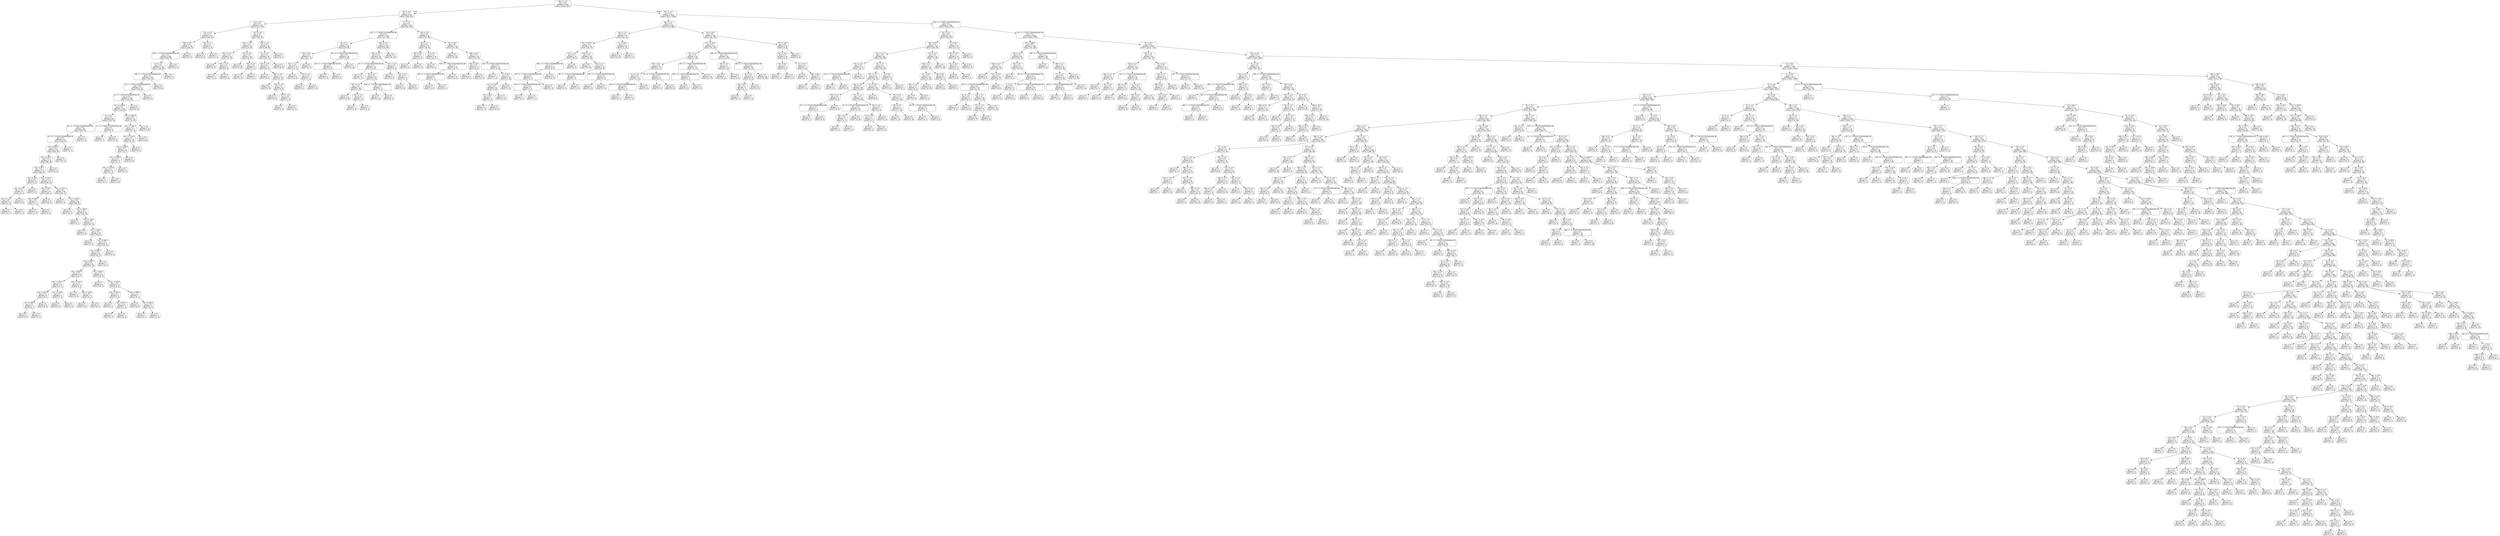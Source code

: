 digraph Tree {
node [shape=box, style="rounded", color="black", fontname=helvetica] ;
edge [fontname=helvetica] ;
0 [label="382 <= -4.3\ngini = 0.5\nsamples = 3349\nvalue = [2610, 2611]"] ;
1 [label="84 <= -4.4\ngini = 0.5\nsamples = 426\nvalue = [236, 413]"] ;
0 -> 1 [labeldistance=2.5, labelangle=45, headlabel="True"] ;
2 [label="43 <= -5.9\ngini = 0.5\nsamples = 218\nvalue = [172, 143]"] ;
1 -> 2 ;
3 [label="178 <= 0.4\ngini = 0.5\nsamples = 147\nvalue = [137, 82]"] ;
2 -> 3 ;
4 [label="388 <= 0.8\ngini = 0.5\nsamples = 140\nvalue = [136, 73]"] ;
3 -> 4 ;
5 [label="300 <= -1.7014117331926443e+38\ngini = 0.4\nsamples = 138\nvalue = [136, 69]"] ;
4 -> 5 ;
6 [label="14 <= -1.1\ngini = 0.5\nsamples = 129\nvalue = [125, 69]"] ;
5 -> 6 ;
7 [label="318 <= -1.7014117331926443e+38\ngini = 0.4\nsamples = 123\nvalue = [125, 62]"] ;
6 -> 7 ;
8 [label="23 <= -1.7014117331926443e+38\ngini = 0.5\nsamples = 117\nvalue = [116, 62]"] ;
7 -> 8 ;
9 [label="19 <= -1.7014117331926443e+38\ngini = 0.4\nsamples = 115\nvalue = [116, 60]"] ;
8 -> 9 ;
10 [label="rain <= 1109.0\ngini = 0.5\nsamples = 112\nvalue = [110, 60]"] ;
9 -> 10 ;
11 [label="0 <= -0.3\ngini = 0.3\nsamples = 90\nvalue = [105, 28]"] ;
10 -> 11 ;
12 [label="60 <= -1.7014117331926443e+38\ngini = 0.3\nsamples = 88\nvalue = [104, 26]"] ;
11 -> 12 ;
13 [label="20 <= -1.7014117331926443e+38\ngini = 0.3\nsamples = 87\nvalue = [103, 26]"] ;
12 -> 13 ;
14 [label="rain <= 822.5\ngini = 0.3\nsamples = 86\nvalue = [102, 26]"] ;
13 -> 14 ;
15 [label="rain <= 782.0\ngini = 0.4\nsamples = 78\nvalue = [88, 26]"] ;
14 -> 15 ;
16 [label="rain <= 25.5\ngini = 0.3\nsamples = 76\nvalue = [88, 22]"] ;
15 -> 16 ;
17 [label="rain <= 20.0\ngini = 0.5\nsamples = 6\nvalue = [4, 3]"] ;
16 -> 17 ;
18 [label="rain <= 13.0\ngini = 0.4\nsamples = 5\nvalue = [4, 2]"] ;
17 -> 18 ;
19 [label="rain <= 11.5\ngini = 0.5\nsamples = 3\nvalue = [2, 2]"] ;
18 -> 19 ;
20 [label="gini = 0.0\nsamples = 1\nvalue = [1, 0]"] ;
19 -> 20 ;
21 [label="gini = 0.4\nsamples = 2\nvalue = [1, 2]"] ;
19 -> 21 ;
22 [label="gini = 0.0\nsamples = 2\nvalue = [2, 0]"] ;
18 -> 22 ;
23 [label="gini = 0.0\nsamples = 1\nvalue = [0, 1]"] ;
17 -> 23 ;
24 [label="rain <= 121.5\ngini = 0.3\nsamples = 70\nvalue = [84, 19]"] ;
16 -> 24 ;
25 [label="rain <= 45.0\ngini = 0.1\nsamples = 20\nvalue = [28, 2]"] ;
24 -> 25 ;
26 [label="rain <= 39.5\ngini = 0.3\nsamples = 7\nvalue = [7, 2]"] ;
25 -> 26 ;
27 [label="gini = 0.0\nsamples = 6\nvalue = [7, 0]"] ;
26 -> 27 ;
28 [label="gini = 0.0\nsamples = 1\nvalue = [0, 2]"] ;
26 -> 28 ;
29 [label="gini = 0.0\nsamples = 13\nvalue = [21, 0]"] ;
25 -> 29 ;
30 [label="rain <= 135.5\ngini = 0.4\nsamples = 50\nvalue = [56, 17]"] ;
24 -> 30 ;
31 [label="gini = 0.0\nsamples = 2\nvalue = [0, 3]"] ;
30 -> 31 ;
32 [label="rain <= 181.5\ngini = 0.3\nsamples = 48\nvalue = [56, 14]"] ;
30 -> 32 ;
33 [label="gini = 0.0\nsamples = 6\nvalue = [11, 0]"] ;
32 -> 33 ;
34 [label="rain <= 183.5\ngini = 0.4\nsamples = 42\nvalue = [45, 14]"] ;
32 -> 34 ;
35 [label="gini = 0.0\nsamples = 1\nvalue = [0, 1]"] ;
34 -> 35 ;
36 [label="rain <= 228.0\ngini = 0.3\nsamples = 41\nvalue = [45, 13]"] ;
34 -> 36 ;
37 [label="gini = 0.0\nsamples = 3\nvalue = [6, 0]"] ;
36 -> 37 ;
38 [label="rain <= 236.5\ngini = 0.4\nsamples = 38\nvalue = [39, 13]"] ;
36 -> 38 ;
39 [label="gini = 0.0\nsamples = 1\nvalue = [0, 1]"] ;
38 -> 39 ;
40 [label="rain <= 691.5\ngini = 0.4\nsamples = 37\nvalue = [39, 12]"] ;
38 -> 40 ;
41 [label="rain <= 651.0\ngini = 0.4\nsamples = 33\nvalue = [33, 12]"] ;
40 -> 41 ;
42 [label="rain <= 460.5\ngini = 0.4\nsamples = 31\nvalue = [33, 10]"] ;
41 -> 42 ;
43 [label="rain <= 363.5\ngini = 0.4\nsamples = 15\nvalue = [14, 7]"] ;
42 -> 43 ;
44 [label="rain <= 310.0\ngini = 0.3\nsamples = 10\nvalue = [11, 2]"] ;
43 -> 44 ;
45 [label="rain <= 252.0\ngini = 0.2\nsamples = 8\nvalue = [9, 1]"] ;
44 -> 45 ;
46 [label="rain <= 245.5\ngini = 0.4\nsamples = 3\nvalue = [3, 1]"] ;
45 -> 46 ;
47 [label="gini = 0.0\nsamples = 2\nvalue = [3, 0]"] ;
46 -> 47 ;
48 [label="gini = 0.0\nsamples = 1\nvalue = [0, 1]"] ;
46 -> 48 ;
49 [label="gini = 0.0\nsamples = 5\nvalue = [6, 0]"] ;
45 -> 49 ;
50 [label="rain <= 329.5\ngini = 0.4\nsamples = 2\nvalue = [2, 1]"] ;
44 -> 50 ;
51 [label="gini = 0.0\nsamples = 1\nvalue = [0, 1]"] ;
50 -> 51 ;
52 [label="gini = 0.0\nsamples = 1\nvalue = [2, 0]"] ;
50 -> 52 ;
53 [label="rain <= 419.5\ngini = 0.5\nsamples = 5\nvalue = [3, 5]"] ;
43 -> 53 ;
54 [label="gini = 0.0\nsamples = 2\nvalue = [0, 4]"] ;
53 -> 54 ;
55 [label="rain <= 449.0\ngini = 0.4\nsamples = 3\nvalue = [3, 1]"] ;
53 -> 55 ;
56 [label="gini = 0.0\nsamples = 2\nvalue = [3, 0]"] ;
55 -> 56 ;
57 [label="gini = 0.0\nsamples = 1\nvalue = [0, 1]"] ;
55 -> 57 ;
58 [label="rain <= 501.5\ngini = 0.2\nsamples = 16\nvalue = [19, 3]"] ;
42 -> 58 ;
59 [label="gini = 0.0\nsamples = 6\nvalue = [10, 0]"] ;
58 -> 59 ;
60 [label="rain <= 550.5\ngini = 0.4\nsamples = 10\nvalue = [9, 3]"] ;
58 -> 60 ;
61 [label="rain <= 516.5\ngini = 0.4\nsamples = 3\nvalue = [1, 2]"] ;
60 -> 61 ;
62 [label="gini = 0.0\nsamples = 1\nvalue = [0, 1]"] ;
61 -> 62 ;
63 [label="rain <= 537.0\ngini = 0.5\nsamples = 2\nvalue = [1, 1]"] ;
61 -> 63 ;
64 [label="gini = 0.0\nsamples = 1\nvalue = [1, 0]"] ;
63 -> 64 ;
65 [label="gini = 0.0\nsamples = 1\nvalue = [0, 1]"] ;
63 -> 65 ;
66 [label="rain <= 568.0\ngini = 0.2\nsamples = 7\nvalue = [8, 1]"] ;
60 -> 66 ;
67 [label="gini = 0.0\nsamples = 3\nvalue = [4, 0]"] ;
66 -> 67 ;
68 [label="rain <= 587.0\ngini = 0.3\nsamples = 4\nvalue = [4, 1]"] ;
66 -> 68 ;
69 [label="gini = 0.0\nsamples = 1\nvalue = [0, 1]"] ;
68 -> 69 ;
70 [label="gini = 0.0\nsamples = 3\nvalue = [4, 0]"] ;
68 -> 70 ;
71 [label="gini = 0.0\nsamples = 2\nvalue = [0, 2]"] ;
41 -> 71 ;
72 [label="gini = 0.0\nsamples = 4\nvalue = [6, 0]"] ;
40 -> 72 ;
73 [label="gini = 0.0\nsamples = 2\nvalue = [0, 4]"] ;
15 -> 73 ;
74 [label="gini = 0.0\nsamples = 8\nvalue = [14, 0]"] ;
14 -> 74 ;
75 [label="gini = 0.0\nsamples = 1\nvalue = [1, 0]"] ;
13 -> 75 ;
76 [label="gini = 0.0\nsamples = 1\nvalue = [1, 0]"] ;
12 -> 76 ;
77 [label="21 <= -1.7014117331926443e+38\ngini = 0.4\nsamples = 2\nvalue = [1, 2]"] ;
11 -> 77 ;
78 [label="gini = 0.0\nsamples = 1\nvalue = [0, 2]"] ;
77 -> 78 ;
79 [label="gini = 0.0\nsamples = 1\nvalue = [1, 0]"] ;
77 -> 79 ;
80 [label="rain <= 1828.5\ngini = 0.2\nsamples = 22\nvalue = [5, 32]"] ;
10 -> 80 ;
81 [label="rain <= 1787.0\ngini = 0.4\nsamples = 11\nvalue = [5, 12]"] ;
80 -> 81 ;
82 [label="rain <= 1714.0\ngini = 0.3\nsamples = 10\nvalue = [3, 12]"] ;
81 -> 82 ;
83 [label="rain <= 1438.0\ngini = 0.4\nsamples = 8\nvalue = [3, 7]"] ;
82 -> 83 ;
84 [label="rain <= 1287.5\ngini = 0.2\nsamples = 6\nvalue = [1, 7]"] ;
83 -> 84 ;
85 [label="rain <= 1276.5\ngini = 0.4\nsamples = 4\nvalue = [1, 3]"] ;
84 -> 85 ;
86 [label="gini = 0.0\nsamples = 3\nvalue = [0, 3]"] ;
85 -> 86 ;
87 [label="gini = 0.0\nsamples = 1\nvalue = [1, 0]"] ;
85 -> 87 ;
88 [label="gini = 0.0\nsamples = 2\nvalue = [0, 4]"] ;
84 -> 88 ;
89 [label="gini = 0.0\nsamples = 2\nvalue = [2, 0]"] ;
83 -> 89 ;
90 [label="gini = 0.0\nsamples = 2\nvalue = [0, 5]"] ;
82 -> 90 ;
91 [label="gini = 0.0\nsamples = 1\nvalue = [2, 0]"] ;
81 -> 91 ;
92 [label="gini = 0.0\nsamples = 11\nvalue = [0, 20]"] ;
80 -> 92 ;
93 [label="gini = 0.0\nsamples = 3\nvalue = [6, 0]"] ;
9 -> 93 ;
94 [label="gini = 0.0\nsamples = 2\nvalue = [0, 2]"] ;
8 -> 94 ;
95 [label="gini = 0.0\nsamples = 6\nvalue = [9, 0]"] ;
7 -> 95 ;
96 [label="gini = 0.0\nsamples = 6\nvalue = [0, 7]"] ;
6 -> 96 ;
97 [label="gini = 0.0\nsamples = 9\nvalue = [11, 0]"] ;
5 -> 97 ;
98 [label="gini = 0.0\nsamples = 2\nvalue = [0, 4]"] ;
4 -> 98 ;
99 [label="204 <= 7.1\ngini = 0.2\nsamples = 7\nvalue = [1, 9]"] ;
3 -> 99 ;
100 [label="gini = 0.0\nsamples = 6\nvalue = [0, 9]"] ;
99 -> 100 ;
101 [label="gini = 0.0\nsamples = 1\nvalue = [1, 0]"] ;
99 -> 101 ;
102 [label="122 <= -5.0\ngini = 0.5\nsamples = 71\nvalue = [35, 61]"] ;
2 -> 102 ;
103 [label="345 <= -5.3\ngini = 0.2\nsamples = 33\nvalue = [6, 42]"] ;
102 -> 103 ;
104 [label="382 <= -5.8\ngini = 0.4\nsamples = 13\nvalue = [5, 10]"] ;
103 -> 104 ;
105 [label="gini = 0.0\nsamples = 8\nvalue = [0, 8]"] ;
104 -> 105 ;
106 [label="164 <= -5.7\ngini = 0.4\nsamples = 5\nvalue = [5, 2]"] ;
104 -> 106 ;
107 [label="gini = 0.0\nsamples = 1\nvalue = [0, 2]"] ;
106 -> 107 ;
108 [label="gini = 0.0\nsamples = 4\nvalue = [5, 0]"] ;
106 -> 108 ;
109 [label="102 <= -5.0\ngini = 0.1\nsamples = 20\nvalue = [1, 32]"] ;
103 -> 109 ;
110 [label="gini = 0.0\nsamples = 18\nvalue = [0, 31]"] ;
109 -> 110 ;
111 [label="184 <= -5.7\ngini = 0.5\nsamples = 2\nvalue = [1, 1]"] ;
109 -> 111 ;
112 [label="gini = 0.0\nsamples = 1\nvalue = [1, 0]"] ;
111 -> 112 ;
113 [label="gini = 0.0\nsamples = 1\nvalue = [0, 1]"] ;
111 -> 113 ;
114 [label="340 <= -4.2\ngini = 0.5\nsamples = 38\nvalue = [29, 19]"] ;
102 -> 114 ;
115 [label="61 <= -4.5\ngini = 0.4\nsamples = 33\nvalue = [29, 12]"] ;
114 -> 115 ;
116 [label="104 <= -4.9\ngini = 0.5\nsamples = 17\nvalue = [9, 12]"] ;
115 -> 116 ;
117 [label="gini = 0.0\nsamples = 3\nvalue = [4, 0]"] ;
116 -> 117 ;
118 [label="280 <= -4.6\ngini = 0.4\nsamples = 14\nvalue = [5, 12]"] ;
116 -> 118 ;
119 [label="gini = 0.0\nsamples = 8\nvalue = [0, 9]"] ;
118 -> 119 ;
120 [label="340 <= -4.5\ngini = 0.5\nsamples = 6\nvalue = [5, 3]"] ;
118 -> 120 ;
121 [label="gini = 0.0\nsamples = 3\nvalue = [4, 0]"] ;
120 -> 121 ;
122 [label="237 <= -4.4\ngini = 0.4\nsamples = 3\nvalue = [1, 3]"] ;
120 -> 122 ;
123 [label="gini = 0.0\nsamples = 2\nvalue = [0, 3]"] ;
122 -> 123 ;
124 [label="gini = 0.0\nsamples = 1\nvalue = [1, 0]"] ;
122 -> 124 ;
125 [label="gini = 0.0\nsamples = 16\nvalue = [20, 0]"] ;
115 -> 125 ;
126 [label="gini = 0.0\nsamples = 5\nvalue = [0, 7]"] ;
114 -> 126 ;
127 [label="5 <= 2.8\ngini = 0.3\nsamples = 208\nvalue = [64, 270]"] ;
1 -> 127 ;
128 [label="320 <= -1.7014117331926443e+38\ngini = 0.2\nsamples = 144\nvalue = [27, 205]"] ;
127 -> 128 ;
129 [label="24 <= 0.1\ngini = 0.4\nsamples = 39\nvalue = [19, 46]"] ;
128 -> 129 ;
130 [label="278 <= 0.9\ngini = 0.5\nsamples = 17\nvalue = [17, 11]"] ;
129 -> 130 ;
131 [label="257 <= -1.1\ngini = 0.3\nsamples = 13\nvalue = [17, 4]"] ;
130 -> 131 ;
132 [label="gini = 0.0\nsamples = 6\nvalue = [10, 0]"] ;
131 -> 132 ;
133 [label="59 <= -2.3\ngini = 0.5\nsamples = 7\nvalue = [7, 4]"] ;
131 -> 133 ;
134 [label="gini = 0.0\nsamples = 4\nvalue = [0, 4]"] ;
133 -> 134 ;
135 [label="gini = 0.0\nsamples = 3\nvalue = [7, 0]"] ;
133 -> 135 ;
136 [label="gini = 0.0\nsamples = 4\nvalue = [0, 7]"] ;
130 -> 136 ;
137 [label="107 <= -1.7014117331926443e+38\ngini = 0.1\nsamples = 22\nvalue = [2, 35]"] ;
129 -> 137 ;
138 [label="221 <= -1.7014117331926443e+38\ngini = 0.4\nsamples = 5\nvalue = [2, 5]"] ;
137 -> 138 ;
139 [label="gini = 0.0\nsamples = 4\nvalue = [0, 5]"] ;
138 -> 139 ;
140 [label="gini = 0.0\nsamples = 1\nvalue = [2, 0]"] ;
138 -> 140 ;
141 [label="gini = 0.0\nsamples = 17\nvalue = [0, 30]"] ;
137 -> 141 ;
142 [label="348 <= -2.0\ngini = 0.1\nsamples = 105\nvalue = [8, 159]"] ;
128 -> 142 ;
143 [label="384 <= -4.3\ngini = 0.3\nsamples = 32\nvalue = [8, 45]"] ;
142 -> 143 ;
144 [label="16 <= -1.7014117331926443e+38\ngini = 0.1\nsamples = 25\nvalue = [3, 41]"] ;
143 -> 144 ;
145 [label="gini = 0.0\nsamples = 1\nvalue = [1, 0]"] ;
144 -> 145 ;
146 [label="39 <= 0.1\ngini = 0.1\nsamples = 24\nvalue = [2, 41]"] ;
144 -> 146 ;
147 [label="341 <= -4.3\ngini = 0.0\nsamples = 22\nvalue = [1, 40]"] ;
146 -> 147 ;
148 [label="gini = 0.0\nsamples = 17\nvalue = [0, 36]"] ;
147 -> 148 ;
149 [label="143 <= -2.2\ngini = 0.3\nsamples = 5\nvalue = [1, 4]"] ;
147 -> 149 ;
150 [label="gini = 0.0\nsamples = 1\nvalue = [1, 0]"] ;
149 -> 150 ;
151 [label="gini = 0.0\nsamples = 4\nvalue = [0, 4]"] ;
149 -> 151 ;
152 [label="308 <= -1.7014117331926443e+38\ngini = 0.5\nsamples = 2\nvalue = [1, 1]"] ;
146 -> 152 ;
153 [label="gini = 0.0\nsamples = 1\nvalue = [1, 0]"] ;
152 -> 153 ;
154 [label="gini = 0.0\nsamples = 1\nvalue = [0, 1]"] ;
152 -> 154 ;
155 [label="173 <= -4.3\ngini = 0.5\nsamples = 7\nvalue = [5, 4]"] ;
143 -> 155 ;
156 [label="gini = 0.0\nsamples = 3\nvalue = [0, 3]"] ;
155 -> 156 ;
157 [label="215 <= 0.5\ngini = 0.3\nsamples = 4\nvalue = [5, 1]"] ;
155 -> 157 ;
158 [label="gini = 0.0\nsamples = 3\nvalue = [5, 0]"] ;
157 -> 158 ;
159 [label="gini = 0.0\nsamples = 1\nvalue = [0, 1]"] ;
157 -> 159 ;
160 [label="gini = 0.0\nsamples = 73\nvalue = [0, 114]"] ;
142 -> 160 ;
161 [label="325 <= 4.0\ngini = 0.5\nsamples = 64\nvalue = [37, 65]"] ;
127 -> 161 ;
162 [label="60 <= 1.7\ngini = 0.3\nsamples = 20\nvalue = [26, 6]"] ;
161 -> 162 ;
163 [label="338 <= 3.9\ngini = 0.4\nsamples = 4\nvalue = [2, 4]"] ;
162 -> 163 ;
164 [label="gini = 0.0\nsamples = 2\nvalue = [2, 0]"] ;
163 -> 164 ;
165 [label="gini = 0.0\nsamples = 2\nvalue = [0, 4]"] ;
163 -> 165 ;
166 [label="0 <= 2.8\ngini = 0.1\nsamples = 16\nvalue = [24, 2]"] ;
162 -> 166 ;
167 [label="gini = 0.0\nsamples = 1\nvalue = [0, 1]"] ;
166 -> 167 ;
168 [label="316 <= -1.7014117331926443e+38\ngini = 0.1\nsamples = 15\nvalue = [24, 1]"] ;
166 -> 168 ;
169 [label="185 <= -1.7014117331926443e+38\ngini = 0.5\nsamples = 2\nvalue = [1, 1]"] ;
168 -> 169 ;
170 [label="gini = 0.0\nsamples = 1\nvalue = [1, 0]"] ;
169 -> 170 ;
171 [label="gini = 0.0\nsamples = 1\nvalue = [0, 1]"] ;
169 -> 171 ;
172 [label="gini = 0.0\nsamples = 13\nvalue = [23, 0]"] ;
168 -> 172 ;
173 [label="19 <= 10.4\ngini = 0.3\nsamples = 44\nvalue = [11, 59]"] ;
161 -> 173 ;
174 [label="gini = 0.0\nsamples = 22\nvalue = [0, 33]"] ;
173 -> 174 ;
175 [label="198 <= 11.5\ngini = 0.4\nsamples = 22\nvalue = [11, 26]"] ;
173 -> 175 ;
176 [label="303 <= 25.5\ngini = 0.4\nsamples = 5\nvalue = [8, 3]"] ;
175 -> 176 ;
177 [label="gini = 0.0\nsamples = 3\nvalue = [8, 0]"] ;
176 -> 177 ;
178 [label="gini = 0.0\nsamples = 2\nvalue = [0, 3]"] ;
176 -> 178 ;
179 [label="393 <= -1.7014117331926443e+38\ngini = 0.2\nsamples = 17\nvalue = [3, 23]"] ;
175 -> 179 ;
180 [label="gini = 0.0\nsamples = 1\nvalue = [1, 0]"] ;
179 -> 180 ;
181 [label="71 <= 30.4\ngini = 0.1\nsamples = 16\nvalue = [2, 23]"] ;
179 -> 181 ;
182 [label="rain <= 179.0\ngini = 0.1\nsamples = 15\nvalue = [1, 23]"] ;
181 -> 182 ;
183 [label="45 <= 18.5\ngini = 0.4\nsamples = 2\nvalue = [1, 2]"] ;
182 -> 183 ;
184 [label="gini = 0.0\nsamples = 1\nvalue = [1, 0]"] ;
183 -> 184 ;
185 [label="gini = 0.0\nsamples = 1\nvalue = [0, 2]"] ;
183 -> 185 ;
186 [label="gini = 0.0\nsamples = 13\nvalue = [0, 21]"] ;
182 -> 186 ;
187 [label="gini = 0.0\nsamples = 1\nvalue = [1, 0]"] ;
181 -> 187 ;
188 [label="351 <= -4.5\ngini = 0.5\nsamples = 2923\nvalue = [2374, 2198]"] ;
0 -> 188 [labeldistance=2.5, labelangle=-45, headlabel="False"] ;
189 [label="96 <= -1.3\ngini = 0.3\nsamples = 155\nvalue = [45, 188]"] ;
188 -> 189 ;
190 [label="103 <= -0.1\ngini = 0.5\nsamples = 50\nvalue = [27, 44]"] ;
189 -> 190 ;
191 [label="rain <= 475.0\ngini = 0.5\nsamples = 31\nvalue = [26, 22]"] ;
190 -> 191 ;
192 [label="279 <= -1.0\ngini = 0.2\nsamples = 15\nvalue = [18, 3]"] ;
191 -> 192 ;
193 [label="399 <= -1.7014117331926443e+38\ngini = 0.1\nsamples = 13\nvalue = [18, 1]"] ;
192 -> 193 ;
194 [label="142 <= -1.7014117331926443e+38\ngini = 0.4\nsamples = 3\nvalue = [2, 1]"] ;
193 -> 194 ;
195 [label="146 <= -1.7014117331926443e+38\ngini = 0.5\nsamples = 2\nvalue = [1, 1]"] ;
194 -> 195 ;
196 [label="gini = 0.0\nsamples = 1\nvalue = [0, 1]"] ;
195 -> 196 ;
197 [label="gini = 0.0\nsamples = 1\nvalue = [1, 0]"] ;
195 -> 197 ;
198 [label="gini = 0.0\nsamples = 1\nvalue = [1, 0]"] ;
194 -> 198 ;
199 [label="gini = 0.0\nsamples = 10\nvalue = [16, 0]"] ;
193 -> 199 ;
200 [label="gini = 0.0\nsamples = 2\nvalue = [0, 2]"] ;
192 -> 200 ;
201 [label="205 <= -4.2\ngini = 0.4\nsamples = 16\nvalue = [8, 19]"] ;
191 -> 201 ;
202 [label="gini = 0.0\nsamples = 6\nvalue = [0, 14]"] ;
201 -> 202 ;
203 [label="251 <= -4.1\ngini = 0.5\nsamples = 10\nvalue = [8, 5]"] ;
201 -> 203 ;
204 [label="361 <= -1.7014117331926443e+38\ngini = 0.2\nsamples = 5\nvalue = [7, 1]"] ;
203 -> 204 ;
205 [label="gini = 0.0\nsamples = 1\nvalue = [0, 1]"] ;
204 -> 205 ;
206 [label="gini = 0.0\nsamples = 4\nvalue = [7, 0]"] ;
204 -> 206 ;
207 [label="190 <= -1.7014117331926443e+38\ngini = 0.3\nsamples = 5\nvalue = [1, 4]"] ;
203 -> 207 ;
208 [label="gini = 0.0\nsamples = 4\nvalue = [0, 4]"] ;
207 -> 208 ;
209 [label="gini = 0.0\nsamples = 1\nvalue = [1, 0]"] ;
207 -> 209 ;
210 [label="22 <= 20.6\ngini = 0.1\nsamples = 19\nvalue = [1, 22]"] ;
190 -> 210 ;
211 [label="gini = 0.0\nsamples = 18\nvalue = [0, 22]"] ;
210 -> 211 ;
212 [label="gini = 0.0\nsamples = 1\nvalue = [1, 0]"] ;
210 -> 212 ;
213 [label="32 <= 15.5\ngini = 0.2\nsamples = 105\nvalue = [18, 144]"] ;
189 -> 213 ;
214 [label="rain <= 242.0\ngini = 0.1\nsamples = 92\nvalue = [10, 135]"] ;
213 -> 214 ;
215 [label="127 <= 1.0\ngini = 0.3\nsamples = 30\nvalue = [7, 33]"] ;
214 -> 215 ;
216 [label="90 <= -0.1\ngini = 0.5\nsamples = 13\nvalue = [6, 11]"] ;
215 -> 216 ;
217 [label="12 <= -0.9\ngini = 0.2\nsamples = 9\nvalue = [1, 10]"] ;
216 -> 217 ;
218 [label="165 <= -1.7014117331926443e+38\ngini = 0.5\nsamples = 2\nvalue = [1, 1]"] ;
217 -> 218 ;
219 [label="gini = 0.0\nsamples = 1\nvalue = [0, 1]"] ;
218 -> 219 ;
220 [label="gini = 0.0\nsamples = 1\nvalue = [1, 0]"] ;
218 -> 220 ;
221 [label="gini = 0.0\nsamples = 7\nvalue = [0, 9]"] ;
217 -> 221 ;
222 [label="53 <= -1.7014117331926443e+38\ngini = 0.3\nsamples = 4\nvalue = [5, 1]"] ;
216 -> 222 ;
223 [label="gini = 0.0\nsamples = 1\nvalue = [0, 1]"] ;
222 -> 223 ;
224 [label="gini = 0.0\nsamples = 3\nvalue = [5, 0]"] ;
222 -> 224 ;
225 [label="187 <= -1.7014117331926443e+38\ngini = 0.1\nsamples = 17\nvalue = [1, 22]"] ;
215 -> 225 ;
226 [label="209 <= -1.7014117331926443e+38\ngini = 0.5\nsamples = 2\nvalue = [1, 1]"] ;
225 -> 226 ;
227 [label="gini = 0.0\nsamples = 1\nvalue = [0, 1]"] ;
226 -> 227 ;
228 [label="gini = 0.0\nsamples = 1\nvalue = [1, 0]"] ;
226 -> 228 ;
229 [label="gini = 0.0\nsamples = 15\nvalue = [0, 21]"] ;
225 -> 229 ;
230 [label="395 <= -1.7014117331926443e+38\ngini = 0.1\nsamples = 62\nvalue = [3, 102]"] ;
214 -> 230 ;
231 [label="267 <= 2.3\ngini = 0.2\nsamples = 9\nvalue = [2, 12]"] ;
230 -> 231 ;
232 [label="gini = 0.0\nsamples = 7\nvalue = [0, 12]"] ;
231 -> 232 ;
233 [label="gini = 0.0\nsamples = 2\nvalue = [2, 0]"] ;
231 -> 233 ;
234 [label="359 <= -1.7014117331926443e+38\ngini = 0.0\nsamples = 53\nvalue = [1, 90]"] ;
230 -> 234 ;
235 [label="40 <= 0.4\ngini = 0.2\nsamples = 8\nvalue = [1, 10]"] ;
234 -> 235 ;
236 [label="155 <= 0.5\ngini = 0.5\nsamples = 2\nvalue = [1, 1]"] ;
235 -> 236 ;
237 [label="gini = 0.0\nsamples = 1\nvalue = [0, 1]"] ;
236 -> 237 ;
238 [label="gini = 0.0\nsamples = 1\nvalue = [1, 0]"] ;
236 -> 238 ;
239 [label="gini = 0.0\nsamples = 6\nvalue = [0, 9]"] ;
235 -> 239 ;
240 [label="gini = 0.0\nsamples = 45\nvalue = [0, 80]"] ;
234 -> 240 ;
241 [label="331 <= 19.9\ngini = 0.5\nsamples = 13\nvalue = [8, 9]"] ;
213 -> 241 ;
242 [label="105 <= 16.7\ngini = 0.4\nsamples = 10\nvalue = [4, 9]"] ;
241 -> 242 ;
243 [label="53 <= 15.4\ngini = 0.4\nsamples = 3\nvalue = [3, 1]"] ;
242 -> 243 ;
244 [label="gini = 0.0\nsamples = 1\nvalue = [0, 1]"] ;
243 -> 244 ;
245 [label="gini = 0.0\nsamples = 2\nvalue = [3, 0]"] ;
243 -> 245 ;
246 [label="11 <= 27.1\ngini = 0.2\nsamples = 7\nvalue = [1, 8]"] ;
242 -> 246 ;
247 [label="gini = 0.0\nsamples = 5\nvalue = [0, 7]"] ;
246 -> 247 ;
248 [label="294 <= 34.1\ngini = 0.5\nsamples = 2\nvalue = [1, 1]"] ;
246 -> 248 ;
249 [label="gini = 0.0\nsamples = 1\nvalue = [1, 0]"] ;
248 -> 249 ;
250 [label="gini = 0.0\nsamples = 1\nvalue = [0, 1]"] ;
248 -> 250 ;
251 [label="gini = 0.0\nsamples = 3\nvalue = [4, 0]"] ;
241 -> 251 ;
252 [label="139 <= -1.7014117331926443e+38\ngini = 0.5\nsamples = 2768\nvalue = [2329, 2010]"] ;
188 -> 252 ;
253 [label="30 <= 11.4\ngini = 0.4\nsamples = 142\nvalue = [66, 152]"] ;
252 -> 253 ;
254 [label="199 <= 0.6\ngini = 0.4\nsamples = 126\nvalue = [49, 150]"] ;
253 -> 254 ;
255 [label="311 <= -2.3\ngini = 0.4\nsamples = 83\nvalue = [42, 85]"] ;
254 -> 255 ;
256 [label="307 <= -3.2\ngini = 0.3\nsamples = 12\nvalue = [13, 3]"] ;
255 -> 256 ;
257 [label="124 <= -1.7014117331926443e+38\ngini = 0.5\nsamples = 5\nvalue = [3, 3]"] ;
256 -> 257 ;
258 [label="gini = 0.0\nsamples = 2\nvalue = [3, 0]"] ;
257 -> 258 ;
259 [label="gini = 0.0\nsamples = 3\nvalue = [0, 3]"] ;
257 -> 259 ;
260 [label="gini = 0.0\nsamples = 7\nvalue = [10, 0]"] ;
256 -> 260 ;
261 [label="20 <= 7.3\ngini = 0.4\nsamples = 71\nvalue = [29, 82]"] ;
255 -> 261 ;
262 [label="237 <= -0.2\ngini = 0.3\nsamples = 67\nvalue = [22, 81]"] ;
261 -> 262 ;
263 [label="166 <= -1.8\ngini = 0.2\nsamples = 49\nvalue = [9, 62]"] ;
262 -> 263 ;
264 [label="320 <= 0.5\ngini = 0.5\nsamples = 8\nvalue = [5, 6]"] ;
263 -> 264 ;
265 [label="327 <= -1.7014117331926443e+38\ngini = 0.3\nsamples = 4\nvalue = [5, 1]"] ;
264 -> 265 ;
266 [label="gini = 0.0\nsamples = 1\nvalue = [0, 1]"] ;
265 -> 266 ;
267 [label="gini = 0.0\nsamples = 3\nvalue = [5, 0]"] ;
265 -> 267 ;
268 [label="gini = 0.0\nsamples = 4\nvalue = [0, 5]"] ;
264 -> 268 ;
269 [label="137 <= -1.1\ngini = 0.1\nsamples = 41\nvalue = [4, 56]"] ;
263 -> 269 ;
270 [label="22 <= -1.7014117331926443e+38\ngini = 0.0\nsamples = 34\nvalue = [1, 51]"] ;
269 -> 270 ;
271 [label="329 <= 0.0\ngini = 0.5\nsamples = 2\nvalue = [1, 1]"] ;
270 -> 271 ;
272 [label="gini = 0.0\nsamples = 1\nvalue = [0, 1]"] ;
271 -> 272 ;
273 [label="gini = 0.0\nsamples = 1\nvalue = [1, 0]"] ;
271 -> 273 ;
274 [label="gini = 0.0\nsamples = 32\nvalue = [0, 50]"] ;
270 -> 274 ;
275 [label="60 <= -0.3\ngini = 0.5\nsamples = 7\nvalue = [3, 5]"] ;
269 -> 275 ;
276 [label="213 <= -0.9\ngini = 0.4\nsamples = 3\nvalue = [3, 1]"] ;
275 -> 276 ;
277 [label="gini = 0.0\nsamples = 1\nvalue = [0, 1]"] ;
276 -> 277 ;
278 [label="gini = 0.0\nsamples = 2\nvalue = [3, 0]"] ;
276 -> 278 ;
279 [label="gini = 0.0\nsamples = 4\nvalue = [0, 4]"] ;
275 -> 279 ;
280 [label="57 <= -0.0\ngini = 0.5\nsamples = 18\nvalue = [13, 19]"] ;
262 -> 280 ;
281 [label="gini = 0.0\nsamples = 6\nvalue = [9, 0]"] ;
280 -> 281 ;
282 [label="370 <= 2.8\ngini = 0.3\nsamples = 12\nvalue = [4, 19]"] ;
280 -> 282 ;
283 [label="235 <= 0.3\ngini = 0.1\nsamples = 9\nvalue = [1, 18]"] ;
282 -> 283 ;
284 [label="gini = 0.0\nsamples = 1\nvalue = [1, 0]"] ;
283 -> 284 ;
285 [label="gini = 0.0\nsamples = 8\nvalue = [0, 18]"] ;
283 -> 285 ;
286 [label="64 <= -1.7014117331926443e+38\ngini = 0.4\nsamples = 3\nvalue = [3, 1]"] ;
282 -> 286 ;
287 [label="gini = 0.0\nsamples = 1\nvalue = [0, 1]"] ;
286 -> 287 ;
288 [label="gini = 0.0\nsamples = 2\nvalue = [3, 0]"] ;
286 -> 288 ;
289 [label="3 <= 8.9\ngini = 0.2\nsamples = 4\nvalue = [7, 1]"] ;
261 -> 289 ;
290 [label="gini = 0.0\nsamples = 3\nvalue = [7, 0]"] ;
289 -> 290 ;
291 [label="gini = 0.0\nsamples = 1\nvalue = [0, 1]"] ;
289 -> 291 ;
292 [label="104 <= 1.9\ngini = 0.2\nsamples = 43\nvalue = [7, 65]"] ;
254 -> 292 ;
293 [label="136 <= 1.3\ngini = 0.3\nsamples = 19\nvalue = [7, 25]"] ;
292 -> 293 ;
294 [label="371 <= 0.4\ngini = 0.1\nsamples = 15\nvalue = [2, 24]"] ;
293 -> 294 ;
295 [label="340 <= 1.0\ngini = 0.4\nsamples = 2\nvalue = [2, 1]"] ;
294 -> 295 ;
296 [label="gini = 0.0\nsamples = 1\nvalue = [2, 0]"] ;
295 -> 296 ;
297 [label="gini = 0.0\nsamples = 1\nvalue = [0, 1]"] ;
295 -> 297 ;
298 [label="gini = 0.0\nsamples = 13\nvalue = [0, 23]"] ;
294 -> 298 ;
299 [label="98 <= 5.9\ngini = 0.3\nsamples = 4\nvalue = [5, 1]"] ;
293 -> 299 ;
300 [label="gini = 0.0\nsamples = 3\nvalue = [5, 0]"] ;
299 -> 300 ;
301 [label="gini = 0.0\nsamples = 1\nvalue = [0, 1]"] ;
299 -> 301 ;
302 [label="gini = 0.0\nsamples = 24\nvalue = [0, 40]"] ;
292 -> 302 ;
303 [label="17 <= 94.7\ngini = 0.2\nsamples = 16\nvalue = [17, 2]"] ;
253 -> 303 ;
304 [label="145 <= 15.3\ngini = 0.1\nsamples = 15\nvalue = [17, 1]"] ;
303 -> 304 ;
305 [label="92 <= 15.5\ngini = 0.3\nsamples = 5\nvalue = [5, 1]"] ;
304 -> 305 ;
306 [label="gini = 0.0\nsamples = 4\nvalue = [5, 0]"] ;
305 -> 306 ;
307 [label="gini = 0.0\nsamples = 1\nvalue = [0, 1]"] ;
305 -> 307 ;
308 [label="gini = 0.0\nsamples = 10\nvalue = [12, 0]"] ;
304 -> 308 ;
309 [label="gini = 0.0\nsamples = 1\nvalue = [0, 1]"] ;
303 -> 309 ;
310 [label="131 <= -1.7014117331926443e+38\ngini = 0.5\nsamples = 2626\nvalue = [2263, 1858]"] ;
252 -> 310 ;
311 [label="rain <= 608.0\ngini = 0.4\nsamples = 108\nvalue = [53, 125]"] ;
310 -> 311 ;
312 [label="194 <= -0.0\ngini = 0.5\nsamples = 50\nvalue = [49, 31]"] ;
311 -> 312 ;
313 [label="106 <= -4.0\ngini = 0.5\nsamples = 29\nvalue = [16, 27]"] ;
312 -> 313 ;
314 [label="gini = 0.0\nsamples = 5\nvalue = [8, 0]"] ;
313 -> 314 ;
315 [label="121 <= 14.4\ngini = 0.4\nsamples = 24\nvalue = [8, 27]"] ;
313 -> 315 ;
316 [label="240 <= -1.7014117331926443e+38\ngini = 0.3\nsamples = 22\nvalue = [5, 27]"] ;
315 -> 316 ;
317 [label="82 <= -2.4\ngini = 0.5\nsamples = 4\nvalue = [3, 2]"] ;
316 -> 317 ;
318 [label="gini = 0.0\nsamples = 2\nvalue = [0, 2]"] ;
317 -> 318 ;
319 [label="gini = 0.0\nsamples = 2\nvalue = [3, 0]"] ;
317 -> 319 ;
320 [label="156 <= -0.7\ngini = 0.1\nsamples = 18\nvalue = [2, 25]"] ;
316 -> 320 ;
321 [label="270 <= -1.0\ngini = 0.3\nsamples = 8\nvalue = [2, 7]"] ;
320 -> 321 ;
322 [label="gini = 0.0\nsamples = 6\nvalue = [0, 7]"] ;
321 -> 322 ;
323 [label="gini = 0.0\nsamples = 2\nvalue = [2, 0]"] ;
321 -> 323 ;
324 [label="gini = 0.0\nsamples = 10\nvalue = [0, 18]"] ;
320 -> 324 ;
325 [label="gini = 0.0\nsamples = 2\nvalue = [3, 0]"] ;
315 -> 325 ;
326 [label="332 <= 0.7\ngini = 0.2\nsamples = 21\nvalue = [33, 4]"] ;
312 -> 326 ;
327 [label="gini = 0.0\nsamples = 1\nvalue = [0, 1]"] ;
326 -> 327 ;
328 [label="65 <= -1.7014117331926443e+38\ngini = 0.2\nsamples = 20\nvalue = [33, 3]"] ;
326 -> 328 ;
329 [label="2 <= 8.1\ngini = 0.5\nsamples = 4\nvalue = [3, 2]"] ;
328 -> 329 ;
330 [label="gini = 0.0\nsamples = 2\nvalue = [3, 0]"] ;
329 -> 330 ;
331 [label="gini = 0.0\nsamples = 2\nvalue = [0, 2]"] ;
329 -> 331 ;
332 [label="195 <= -1.7014117331926443e+38\ngini = 0.1\nsamples = 16\nvalue = [30, 1]"] ;
328 -> 332 ;
333 [label="gini = 0.0\nsamples = 1\nvalue = [0, 1]"] ;
332 -> 333 ;
334 [label="gini = 0.0\nsamples = 15\nvalue = [30, 0]"] ;
332 -> 334 ;
335 [label="383 <= -1.7014117331926443e+38\ngini = 0.1\nsamples = 58\nvalue = [4, 94]"] ;
311 -> 335 ;
336 [label="gini = 0.0\nsamples = 1\nvalue = [1, 0]"] ;
335 -> 336 ;
337 [label="268 <= -1.1\ngini = 0.1\nsamples = 57\nvalue = [3, 94]"] ;
335 -> 337 ;
338 [label="27 <= -1.1\ngini = 0.3\nsamples = 12\nvalue = [3, 16]"] ;
337 -> 338 ;
339 [label="93 <= -1.7014117331926443e+38\ngini = 0.5\nsamples = 5\nvalue = [3, 3]"] ;
338 -> 339 ;
340 [label="gini = 0.0\nsamples = 3\nvalue = [3, 0]"] ;
339 -> 340 ;
341 [label="gini = 0.0\nsamples = 2\nvalue = [0, 3]"] ;
339 -> 341 ;
342 [label="gini = 0.0\nsamples = 7\nvalue = [0, 13]"] ;
338 -> 342 ;
343 [label="gini = 0.0\nsamples = 45\nvalue = [0, 78]"] ;
337 -> 343 ;
344 [label="94 <= -4.4\ngini = 0.5\nsamples = 2518\nvalue = [2210, 1733]"] ;
310 -> 344 ;
345 [label="38 <= 1.5\ngini = 0.3\nsamples = 61\nvalue = [18, 75]"] ;
344 -> 345 ;
346 [label="243 <= -2.4\ngini = 0.2\nsamples = 44\nvalue = [6, 57]"] ;
345 -> 346 ;
347 [label="293 <= -4.1\ngini = 0.5\nsamples = 8\nvalue = [4, 5]"] ;
346 -> 347 ;
348 [label="gini = 0.0\nsamples = 3\nvalue = [0, 4]"] ;
347 -> 348 ;
349 [label="30 <= -4.2\ngini = 0.3\nsamples = 5\nvalue = [4, 1]"] ;
347 -> 349 ;
350 [label="gini = 0.0\nsamples = 1\nvalue = [0, 1]"] ;
349 -> 350 ;
351 [label="gini = 0.0\nsamples = 4\nvalue = [4, 0]"] ;
349 -> 351 ;
352 [label="144 <= -1.7014117331926443e+38\ngini = 0.1\nsamples = 36\nvalue = [2, 52]"] ;
346 -> 352 ;
353 [label="245 <= -0.8\ngini = 0.4\nsamples = 4\nvalue = [1, 3]"] ;
352 -> 353 ;
354 [label="gini = 0.0\nsamples = 1\nvalue = [1, 0]"] ;
353 -> 354 ;
355 [label="gini = 0.0\nsamples = 3\nvalue = [0, 3]"] ;
353 -> 355 ;
356 [label="11 <= -1.4\ngini = 0.0\nsamples = 32\nvalue = [1, 49]"] ;
352 -> 356 ;
357 [label="100 <= 0.1\ngini = 0.2\nsamples = 7\nvalue = [1, 9]"] ;
356 -> 357 ;
358 [label="gini = 0.0\nsamples = 6\nvalue = [0, 9]"] ;
357 -> 358 ;
359 [label="gini = 0.0\nsamples = 1\nvalue = [1, 0]"] ;
357 -> 359 ;
360 [label="gini = 0.0\nsamples = 25\nvalue = [0, 40]"] ;
356 -> 360 ;
361 [label="59 <= 12.7\ngini = 0.5\nsamples = 17\nvalue = [12, 18]"] ;
345 -> 361 ;
362 [label="300 <= 7.9\ngini = 0.4\nsamples = 11\nvalue = [10, 5]"] ;
361 -> 362 ;
363 [label="365 <= 6.6\ngini = 0.4\nsamples = 7\nvalue = [2, 5]"] ;
362 -> 363 ;
364 [label="322 <= 2.0\ngini = 0.4\nsamples = 3\nvalue = [2, 1]"] ;
363 -> 364 ;
365 [label="gini = 0.0\nsamples = 1\nvalue = [0, 1]"] ;
364 -> 365 ;
366 [label="gini = 0.0\nsamples = 2\nvalue = [2, 0]"] ;
364 -> 366 ;
367 [label="gini = 0.0\nsamples = 4\nvalue = [0, 4]"] ;
363 -> 367 ;
368 [label="gini = 0.0\nsamples = 4\nvalue = [8, 0]"] ;
362 -> 368 ;
369 [label="132 <= -1.7014117331926443e+38\ngini = 0.2\nsamples = 6\nvalue = [2, 13]"] ;
361 -> 369 ;
370 [label="gini = 0.0\nsamples = 1\nvalue = [2, 0]"] ;
369 -> 370 ;
371 [label="gini = 0.0\nsamples = 5\nvalue = [0, 13]"] ;
369 -> 371 ;
372 [label="200 <= -4.8\ngini = 0.5\nsamples = 2457\nvalue = [2192, 1658]"] ;
344 -> 372 ;
373 [label="91 <= -1.6\ngini = 0.4\nsamples = 97\nvalue = [48, 114]"] ;
372 -> 373 ;
374 [label="261 <= -2.0\ngini = 0.4\nsamples = 17\nvalue = [17, 7]"] ;
373 -> 374 ;
375 [label="390 <= -1.7014117331926443e+38\ngini = 0.2\nsamples = 12\nvalue = [16, 2]"] ;
374 -> 375 ;
376 [label="gini = 0.0\nsamples = 1\nvalue = [0, 1]"] ;
375 -> 376 ;
377 [label="303 <= -1.7014117331926443e+38\ngini = 0.1\nsamples = 11\nvalue = [16, 1]"] ;
375 -> 377 ;
378 [label="364 <= -1.7014117331926443e+38\ngini = 0.5\nsamples = 2\nvalue = [1, 1]"] ;
377 -> 378 ;
379 [label="gini = 0.0\nsamples = 1\nvalue = [1, 0]"] ;
378 -> 379 ;
380 [label="gini = 0.0\nsamples = 1\nvalue = [0, 1]"] ;
378 -> 380 ;
381 [label="gini = 0.0\nsamples = 9\nvalue = [15, 0]"] ;
377 -> 381 ;
382 [label="269 <= -0.2\ngini = 0.3\nsamples = 5\nvalue = [1, 5]"] ;
374 -> 382 ;
383 [label="gini = 0.0\nsamples = 3\nvalue = [0, 4]"] ;
382 -> 383 ;
384 [label="46 <= 0.4\ngini = 0.5\nsamples = 2\nvalue = [1, 1]"] ;
382 -> 384 ;
385 [label="gini = 0.0\nsamples = 1\nvalue = [1, 0]"] ;
384 -> 385 ;
386 [label="gini = 0.0\nsamples = 1\nvalue = [0, 1]"] ;
384 -> 386 ;
387 [label="399 <= -1.7014117331926443e+38\ngini = 0.3\nsamples = 80\nvalue = [31, 107]"] ;
373 -> 387 ;
388 [label="347 <= 1.0\ngini = 0.2\nsamples = 6\nvalue = [7, 1]"] ;
387 -> 388 ;
389 [label="gini = 0.0\nsamples = 1\nvalue = [0, 1]"] ;
388 -> 389 ;
390 [label="gini = 0.0\nsamples = 5\nvalue = [7, 0]"] ;
388 -> 390 ;
391 [label="363 <= 0.5\ngini = 0.3\nsamples = 74\nvalue = [24, 106]"] ;
387 -> 391 ;
392 [label="343 <= -0.6\ngini = 0.5\nsamples = 27\nvalue = [18, 29]"] ;
391 -> 392 ;
393 [label="308 <= 2.1\ngini = 0.1\nsamples = 15\nvalue = [1, 24]"] ;
392 -> 393 ;
394 [label="gini = 0.0\nsamples = 14\nvalue = [0, 24]"] ;
393 -> 394 ;
395 [label="gini = 0.0\nsamples = 1\nvalue = [1, 0]"] ;
393 -> 395 ;
396 [label="257 <= -1.2\ngini = 0.4\nsamples = 12\nvalue = [17, 5]"] ;
392 -> 396 ;
397 [label="gini = 0.0\nsamples = 2\nvalue = [0, 4]"] ;
396 -> 397 ;
398 [label="15 <= -0.6\ngini = 0.1\nsamples = 10\nvalue = [17, 1]"] ;
396 -> 398 ;
399 [label="104 <= -0.6\ngini = 0.4\nsamples = 2\nvalue = [2, 1]"] ;
398 -> 399 ;
400 [label="gini = 0.0\nsamples = 1\nvalue = [2, 0]"] ;
399 -> 400 ;
401 [label="gini = 0.0\nsamples = 1\nvalue = [0, 1]"] ;
399 -> 401 ;
402 [label="gini = 0.0\nsamples = 8\nvalue = [15, 0]"] ;
398 -> 402 ;
403 [label="19 <= 11.7\ngini = 0.1\nsamples = 47\nvalue = [6, 77]"] ;
391 -> 403 ;
404 [label="gini = 0.0\nsamples = 35\nvalue = [0, 62]"] ;
403 -> 404 ;
405 [label="349 <= 35.8\ngini = 0.4\nsamples = 12\nvalue = [6, 15]"] ;
403 -> 405 ;
406 [label="346 <= 17.4\ngini = 0.5\nsamples = 7\nvalue = [6, 5]"] ;
405 -> 406 ;
407 [label="385 <= 13.9\ngini = 0.4\nsamples = 4\nvalue = [2, 5]"] ;
406 -> 407 ;
408 [label="gini = 0.0\nsamples = 2\nvalue = [2, 0]"] ;
407 -> 408 ;
409 [label="gini = 0.0\nsamples = 2\nvalue = [0, 5]"] ;
407 -> 409 ;
410 [label="gini = 0.0\nsamples = 3\nvalue = [4, 0]"] ;
406 -> 410 ;
411 [label="gini = 0.0\nsamples = 5\nvalue = [0, 10]"] ;
405 -> 411 ;
412 [label="52 <= 33.2\ngini = 0.5\nsamples = 2360\nvalue = [2144, 1544]"] ;
372 -> 412 ;
413 [label="14 <= 24.0\ngini = 0.5\nsamples = 2175\nvalue = [2033, 1366]"] ;
412 -> 413 ;
414 [label="67 <= 0.9\ngini = 0.5\nsamples = 2060\nvalue = [1882, 1337]"] ;
413 -> 414 ;
415 [label="265 <= 1.0\ngini = 0.4\nsamples = 808\nvalue = [853, 438]"] ;
414 -> 415 ;
416 [label="64 <= -0.2\ngini = 0.4\nsamples = 762\nvalue = [820, 388]"] ;
415 -> 416 ;
417 [label="266 <= -0.7\ngini = 0.5\nsamples = 505\nvalue = [482, 302]"] ;
416 -> 417 ;
418 [label="366 <= -1.6\ngini = 0.4\nsamples = 341\nvalue = [359, 176]"] ;
417 -> 418 ;
419 [label="338 <= -2.9\ngini = 0.5\nsamples = 180\nvalue = [159, 114]"] ;
418 -> 419 ;
420 [label="41 <= -3.6\ngini = 0.3\nsamples = 57\nvalue = [79, 18]"] ;
419 -> 420 ;
421 [label="192 <= -4.6\ngini = 0.2\nsamples = 33\nvalue = [54, 5]"] ;
420 -> 421 ;
422 [label="gini = 0.0\nsamples = 1\nvalue = [0, 1]"] ;
421 -> 422 ;
423 [label="383 <= -4.3\ngini = 0.1\nsamples = 32\nvalue = [54, 4]"] ;
421 -> 423 ;
424 [label="145 <= -4.4\ngini = 0.5\nsamples = 2\nvalue = [1, 1]"] ;
423 -> 424 ;
425 [label="gini = 0.0\nsamples = 1\nvalue = [0, 1]"] ;
424 -> 425 ;
426 [label="gini = 0.0\nsamples = 1\nvalue = [1, 0]"] ;
424 -> 426 ;
427 [label="327 <= -4.0\ngini = 0.1\nsamples = 30\nvalue = [53, 3]"] ;
423 -> 427 ;
428 [label="gini = 0.0\nsamples = 13\nvalue = [30, 0]"] ;
427 -> 428 ;
429 [label="383 <= -4.0\ngini = 0.2\nsamples = 17\nvalue = [23, 3]"] ;
427 -> 429 ;
430 [label="gini = 0.0\nsamples = 2\nvalue = [0, 3]"] ;
429 -> 430 ;
431 [label="gini = 0.0\nsamples = 15\nvalue = [23, 0]"] ;
429 -> 431 ;
432 [label="381 <= -3.6\ngini = 0.5\nsamples = 24\nvalue = [25, 13]"] ;
420 -> 432 ;
433 [label="gini = 0.0\nsamples = 4\nvalue = [0, 8]"] ;
432 -> 433 ;
434 [label="147 <= -2.8\ngini = 0.3\nsamples = 20\nvalue = [25, 5]"] ;
432 -> 434 ;
435 [label="250 <= -3.4\ngini = 0.1\nsamples = 16\nvalue = [24, 2]"] ;
434 -> 435 ;
436 [label="386 <= -3.4\ngini = 0.4\nsamples = 2\nvalue = [1, 2]"] ;
435 -> 436 ;
437 [label="gini = 0.0\nsamples = 1\nvalue = [1, 0]"] ;
436 -> 437 ;
438 [label="gini = 0.0\nsamples = 1\nvalue = [0, 2]"] ;
436 -> 438 ;
439 [label="gini = 0.0\nsamples = 14\nvalue = [23, 0]"] ;
435 -> 439 ;
440 [label="59 <= -1.9\ngini = 0.4\nsamples = 4\nvalue = [1, 3]"] ;
434 -> 440 ;
441 [label="gini = 0.0\nsamples = 2\nvalue = [0, 2]"] ;
440 -> 441 ;
442 [label="360 <= -1.3\ngini = 0.5\nsamples = 2\nvalue = [1, 1]"] ;
440 -> 442 ;
443 [label="gini = 0.0\nsamples = 1\nvalue = [1, 0]"] ;
442 -> 443 ;
444 [label="gini = 0.0\nsamples = 1\nvalue = [0, 1]"] ;
442 -> 444 ;
445 [label="171 <= -2.8\ngini = 0.5\nsamples = 123\nvalue = [80, 96]"] ;
419 -> 445 ;
446 [label="187 <= -2.3\ngini = 0.1\nsamples = 12\nvalue = [1, 18]"] ;
445 -> 446 ;
447 [label="gini = 0.0\nsamples = 11\nvalue = [0, 18]"] ;
446 -> 447 ;
448 [label="gini = 0.0\nsamples = 1\nvalue = [1, 0]"] ;
446 -> 448 ;
449 [label="383 <= -1.9\ngini = 0.5\nsamples = 111\nvalue = [79, 78]"] ;
445 -> 449 ;
450 [label="306 <= -2.4\ngini = 0.4\nsamples = 59\nvalue = [58, 25]"] ;
449 -> 450 ;
451 [label="128 <= -2.7\ngini = 0.4\nsamples = 18\nvalue = [6, 17]"] ;
450 -> 451 ;
452 [label="153 <= -2.8\ngini = 0.4\nsamples = 8\nvalue = [6, 2]"] ;
451 -> 452 ;
453 [label="gini = 0.0\nsamples = 2\nvalue = [0, 2]"] ;
452 -> 453 ;
454 [label="gini = 0.0\nsamples = 6\nvalue = [6, 0]"] ;
452 -> 454 ;
455 [label="gini = 0.0\nsamples = 10\nvalue = [0, 15]"] ;
451 -> 455 ;
456 [label="1 <= -1.1\ngini = 0.2\nsamples = 41\nvalue = [52, 8]"] ;
450 -> 456 ;
457 [label="160 <= -2.4\ngini = 0.2\nsamples = 39\nvalue = [52, 6]"] ;
456 -> 457 ;
458 [label="2 <= -2.1\ngini = 0.5\nsamples = 6\nvalue = [3, 3]"] ;
457 -> 458 ;
459 [label="gini = 0.0\nsamples = 3\nvalue = [3, 0]"] ;
458 -> 459 ;
460 [label="gini = 0.0\nsamples = 3\nvalue = [0, 3]"] ;
458 -> 460 ;
461 [label="386 <= -2.0\ngini = 0.1\nsamples = 33\nvalue = [49, 3]"] ;
457 -> 461 ;
462 [label="gini = 0.0\nsamples = 24\nvalue = [36, 0]"] ;
461 -> 462 ;
463 [label="359 <= -1.9\ngini = 0.3\nsamples = 9\nvalue = [13, 3]"] ;
461 -> 463 ;
464 [label="gini = 0.0\nsamples = 2\nvalue = [0, 3]"] ;
463 -> 464 ;
465 [label="gini = 0.0\nsamples = 7\nvalue = [13, 0]"] ;
463 -> 465 ;
466 [label="gini = 0.0\nsamples = 2\nvalue = [0, 2]"] ;
456 -> 466 ;
467 [label="313 <= -1.9\ngini = 0.4\nsamples = 52\nvalue = [21, 53]"] ;
449 -> 467 ;
468 [label="gini = 0.0\nsamples = 12\nvalue = [0, 17]"] ;
467 -> 468 ;
469 [label="321 <= -1.8\ngini = 0.5\nsamples = 40\nvalue = [21, 36]"] ;
467 -> 469 ;
470 [label="74 <= -1.7014117331926443e+38\ngini = 0.3\nsamples = 9\nvalue = [10, 2]"] ;
469 -> 470 ;
471 [label="gini = 0.0\nsamples = 1\nvalue = [0, 2]"] ;
470 -> 471 ;
472 [label="gini = 0.0\nsamples = 8\nvalue = [10, 0]"] ;
470 -> 472 ;
473 [label="199 <= -1.9\ngini = 0.4\nsamples = 31\nvalue = [11, 34]"] ;
469 -> 473 ;
474 [label="gini = 0.0\nsamples = 3\nvalue = [4, 0]"] ;
473 -> 474 ;
475 [label="343 <= -1.8\ngini = 0.3\nsamples = 28\nvalue = [7, 34]"] ;
473 -> 475 ;
476 [label="gini = 0.0\nsamples = 2\nvalue = [2, 0]"] ;
475 -> 476 ;
477 [label="202 <= -1.9\ngini = 0.2\nsamples = 26\nvalue = [5, 34]"] ;
475 -> 477 ;
478 [label="gini = 0.0\nsamples = 1\nvalue = [2, 0]"] ;
477 -> 478 ;
479 [label="290 <= -1.9\ngini = 0.1\nsamples = 25\nvalue = [3, 34]"] ;
477 -> 479 ;
480 [label="gini = 0.0\nsamples = 1\nvalue = [1, 0]"] ;
479 -> 480 ;
481 [label="262 <= -1.6\ngini = 0.1\nsamples = 24\nvalue = [2, 34]"] ;
479 -> 481 ;
482 [label="gini = 0.0\nsamples = 18\nvalue = [0, 28]"] ;
481 -> 482 ;
483 [label="172 <= -1.3\ngini = 0.4\nsamples = 6\nvalue = [2, 6]"] ;
481 -> 483 ;
484 [label="gini = 0.0\nsamples = 2\nvalue = [2, 0]"] ;
483 -> 484 ;
485 [label="gini = 0.0\nsamples = 4\nvalue = [0, 6]"] ;
483 -> 485 ;
486 [label="69 <= -2.4\ngini = 0.4\nsamples = 161\nvalue = [200, 62]"] ;
418 -> 486 ;
487 [label="30 <= -3.9\ngini = 0.4\nsamples = 5\nvalue = [2, 6]"] ;
486 -> 487 ;
488 [label="gini = 0.0\nsamples = 1\nvalue = [2, 0]"] ;
487 -> 488 ;
489 [label="gini = 0.0\nsamples = 4\nvalue = [0, 6]"] ;
487 -> 489 ;
490 [label="374 <= -1.7\ngini = 0.3\nsamples = 156\nvalue = [198, 56]"] ;
486 -> 490 ;
491 [label="107 <= -1.6\ngini = 0.5\nsamples = 11\nvalue = [9, 10]"] ;
490 -> 491 ;
492 [label="287 <= -1.3\ngini = 0.2\nsamples = 5\nvalue = [9, 1]"] ;
491 -> 492 ;
493 [label="gini = 0.0\nsamples = 4\nvalue = [9, 0]"] ;
492 -> 493 ;
494 [label="gini = 0.0\nsamples = 1\nvalue = [0, 1]"] ;
492 -> 494 ;
495 [label="gini = 0.0\nsamples = 6\nvalue = [0, 9]"] ;
491 -> 495 ;
496 [label="18 <= 0.5\ngini = 0.3\nsamples = 145\nvalue = [189, 46]"] ;
490 -> 496 ;
497 [label="189 <= -2.1\ngini = 0.3\nsamples = 142\nvalue = [189, 43]"] ;
496 -> 497 ;
498 [label="243 <= -1.1\ngini = 0.3\nsamples = 4\nvalue = [1, 5]"] ;
497 -> 498 ;
499 [label="gini = 0.0\nsamples = 1\nvalue = [1, 0]"] ;
498 -> 499 ;
500 [label="gini = 0.0\nsamples = 3\nvalue = [0, 5]"] ;
498 -> 500 ;
501 [label="301 <= -1.8\ngini = 0.3\nsamples = 138\nvalue = [188, 38]"] ;
497 -> 501 ;
502 [label="30 <= -1.1\ngini = 0.5\nsamples = 8\nvalue = [4, 6]"] ;
501 -> 502 ;
503 [label="176 <= -1.7\ngini = 0.2\nsamples = 5\nvalue = [1, 6]"] ;
502 -> 503 ;
504 [label="gini = 0.0\nsamples = 1\nvalue = [1, 0]"] ;
503 -> 504 ;
505 [label="gini = 0.0\nsamples = 4\nvalue = [0, 6]"] ;
503 -> 505 ;
506 [label="gini = 0.0\nsamples = 3\nvalue = [3, 0]"] ;
502 -> 506 ;
507 [label="241 <= -2.1\ngini = 0.3\nsamples = 130\nvalue = [184, 32]"] ;
501 -> 507 ;
508 [label="gini = 0.0\nsamples = 2\nvalue = [0, 3]"] ;
507 -> 508 ;
509 [label="362 <= -1.2\ngini = 0.2\nsamples = 128\nvalue = [184, 29]"] ;
507 -> 509 ;
510 [label="87 <= -1.5\ngini = 0.0\nsamples = 44\nvalue = [74, 1]"] ;
509 -> 510 ;
511 [label="144 <= -1.3\ngini = 0.2\nsamples = 8\nvalue = [11, 1]"] ;
510 -> 511 ;
512 [label="gini = 0.0\nsamples = 7\nvalue = [11, 0]"] ;
511 -> 512 ;
513 [label="gini = 0.0\nsamples = 1\nvalue = [0, 1]"] ;
511 -> 513 ;
514 [label="gini = 0.0\nsamples = 36\nvalue = [63, 0]"] ;
510 -> 514 ;
515 [label="156 <= -1.2\ngini = 0.3\nsamples = 84\nvalue = [110, 28]"] ;
509 -> 515 ;
516 [label="99 <= -1.2\ngini = 0.5\nsamples = 21\nvalue = [16, 14]"] ;
515 -> 516 ;
517 [label="397 <= -1.2\ngini = 0.4\nsamples = 16\nvalue = [16, 5]"] ;
516 -> 517 ;
518 [label="205 <= -1.3\ngini = 0.4\nsamples = 5\nvalue = [2, 4]"] ;
517 -> 518 ;
519 [label="gini = 0.0\nsamples = 2\nvalue = [2, 0]"] ;
518 -> 519 ;
520 [label="gini = 0.0\nsamples = 3\nvalue = [0, 4]"] ;
518 -> 520 ;
521 [label="9 <= -1.0\ngini = 0.1\nsamples = 11\nvalue = [14, 1]"] ;
517 -> 521 ;
522 [label="gini = 0.0\nsamples = 10\nvalue = [14, 0]"] ;
521 -> 522 ;
523 [label="gini = 0.0\nsamples = 1\nvalue = [0, 1]"] ;
521 -> 523 ;
524 [label="gini = 0.0\nsamples = 5\nvalue = [0, 9]"] ;
516 -> 524 ;
525 [label="0 <= -1.4\ngini = 0.2\nsamples = 63\nvalue = [94, 14]"] ;
515 -> 525 ;
526 [label="gini = 0.0\nsamples = 2\nvalue = [0, 3]"] ;
525 -> 526 ;
527 [label="59 <= -1.5\ngini = 0.2\nsamples = 61\nvalue = [94, 11]"] ;
525 -> 527 ;
528 [label="gini = 0.0\nsamples = 3\nvalue = [0, 3]"] ;
527 -> 528 ;
529 [label="65 <= -1.7014117331926443e+38\ngini = 0.1\nsamples = 58\nvalue = [94, 8]"] ;
527 -> 529 ;
530 [label="gini = 0.0\nsamples = 1\nvalue = [0, 1]"] ;
529 -> 530 ;
531 [label="325 <= -0.5\ngini = 0.1\nsamples = 57\nvalue = [94, 7]"] ;
529 -> 531 ;
532 [label="15 <= -0.8\ngini = 0.1\nsamples = 56\nvalue = [94, 5]"] ;
531 -> 532 ;
533 [label="340 <= -0.8\ngini = 0.2\nsamples = 31\nvalue = [42, 5]"] ;
532 -> 533 ;
534 [label="gini = 0.0\nsamples = 21\nvalue = [35, 0]"] ;
533 -> 534 ;
535 [label="368 <= -0.8\ngini = 0.5\nsamples = 10\nvalue = [7, 5]"] ;
533 -> 535 ;
536 [label="gini = 0.0\nsamples = 5\nvalue = [0, 5]"] ;
535 -> 536 ;
537 [label="gini = 0.0\nsamples = 5\nvalue = [7, 0]"] ;
535 -> 537 ;
538 [label="gini = 0.0\nsamples = 25\nvalue = [52, 0]"] ;
532 -> 538 ;
539 [label="gini = 0.0\nsamples = 1\nvalue = [0, 2]"] ;
531 -> 539 ;
540 [label="gini = 0.0\nsamples = 3\nvalue = [0, 3]"] ;
496 -> 540 ;
541 [label="287 <= -0.6\ngini = 0.5\nsamples = 164\nvalue = [123, 126]"] ;
417 -> 541 ;
542 [label="228 <= -0.6\ngini = 0.3\nsamples = 34\nvalue = [10, 41]"] ;
541 -> 542 ;
543 [label="367 <= -0.7\ngini = 0.5\nsamples = 17\nvalue = [10, 14]"] ;
542 -> 543 ;
544 [label="128 <= -0.8\ngini = 0.3\nsamples = 7\nvalue = [2, 11]"] ;
543 -> 544 ;
545 [label="gini = 0.0\nsamples = 1\nvalue = [1, 0]"] ;
544 -> 545 ;
546 [label="124 <= -0.4\ngini = 0.2\nsamples = 6\nvalue = [1, 11]"] ;
544 -> 546 ;
547 [label="gini = 0.0\nsamples = 5\nvalue = [0, 11]"] ;
546 -> 547 ;
548 [label="gini = 0.0\nsamples = 1\nvalue = [1, 0]"] ;
546 -> 548 ;
549 [label="rain <= 919.0\ngini = 0.4\nsamples = 10\nvalue = [8, 3]"] ;
543 -> 549 ;
550 [label="gini = 0.0\nsamples = 7\nvalue = [8, 0]"] ;
549 -> 550 ;
551 [label="gini = 0.0\nsamples = 3\nvalue = [0, 3]"] ;
549 -> 551 ;
552 [label="gini = 0.0\nsamples = 17\nvalue = [0, 27]"] ;
542 -> 552 ;
553 [label="208 <= 0.3\ngini = 0.5\nsamples = 130\nvalue = [113, 85]"] ;
541 -> 553 ;
554 [label="277 <= -1.1\ngini = 0.5\nsamples = 121\nvalue = [113, 68]"] ;
553 -> 554 ;
555 [label="gini = 0.0\nsamples = 6\nvalue = [0, 11]"] ;
554 -> 555 ;
556 [label="324 <= 0.0\ngini = 0.4\nsamples = 115\nvalue = [113, 57]"] ;
554 -> 556 ;
557 [label="342 <= -0.4\ngini = 0.5\nsamples = 99\nvalue = [90, 57]"] ;
556 -> 557 ;
558 [label="236 <= -0.4\ngini = 0.4\nsamples = 58\nvalue = [70, 23]"] ;
557 -> 558 ;
559 [label="299 <= -1.7014117331926443e+38\ngini = 0.2\nsamples = 42\nvalue = [60, 10]"] ;
558 -> 559 ;
560 [label="gini = 0.0\nsamples = 2\nvalue = [0, 2]"] ;
559 -> 560 ;
561 [label="315 <= -0.5\ngini = 0.2\nsamples = 40\nvalue = [60, 8]"] ;
559 -> 561 ;
562 [label="217 <= -0.6\ngini = 0.4\nsamples = 22\nvalue = [26, 8]"] ;
561 -> 562 ;
563 [label="264 <= -1.2\ngini = 0.1\nsamples = 12\nvalue = [22, 1]"] ;
562 -> 563 ;
564 [label="gini = 0.0\nsamples = 1\nvalue = [0, 1]"] ;
563 -> 564 ;
565 [label="gini = 0.0\nsamples = 11\nvalue = [22, 0]"] ;
563 -> 565 ;
566 [label="302 <= -0.6\ngini = 0.5\nsamples = 10\nvalue = [4, 7]"] ;
562 -> 566 ;
567 [label="gini = 0.0\nsamples = 3\nvalue = [4, 0]"] ;
566 -> 567 ;
568 [label="gini = 0.0\nsamples = 7\nvalue = [0, 7]"] ;
566 -> 568 ;
569 [label="gini = 0.0\nsamples = 18\nvalue = [34, 0]"] ;
561 -> 569 ;
570 [label="302 <= -0.7\ngini = 0.5\nsamples = 16\nvalue = [10, 13]"] ;
558 -> 570 ;
571 [label="gini = 0.0\nsamples = 3\nvalue = [6, 0]"] ;
570 -> 571 ;
572 [label="213 <= -0.2\ngini = 0.4\nsamples = 13\nvalue = [4, 13]"] ;
570 -> 572 ;
573 [label="68 <= -0.4\ngini = 0.2\nsamples = 11\nvalue = [2, 13]"] ;
572 -> 573 ;
574 [label="gini = 0.0\nsamples = 7\nvalue = [0, 10]"] ;
573 -> 574 ;
575 [label="98 <= -0.3\ngini = 0.5\nsamples = 4\nvalue = [2, 3]"] ;
573 -> 575 ;
576 [label="gini = 0.0\nsamples = 2\nvalue = [2, 0]"] ;
575 -> 576 ;
577 [label="gini = 0.0\nsamples = 2\nvalue = [0, 3]"] ;
575 -> 577 ;
578 [label="gini = 0.0\nsamples = 2\nvalue = [2, 0]"] ;
572 -> 578 ;
579 [label="4 <= -0.2\ngini = 0.5\nsamples = 41\nvalue = [20, 34]"] ;
557 -> 579 ;
580 [label="131 <= -0.5\ngini = 0.4\nsamples = 38\nvalue = [15, 34]"] ;
579 -> 580 ;
581 [label="168 <= -0.8\ngini = 0.1\nsamples = 12\nvalue = [1, 15]"] ;
580 -> 581 ;
582 [label="gini = 0.0\nsamples = 1\nvalue = [1, 0]"] ;
581 -> 582 ;
583 [label="gini = 0.0\nsamples = 11\nvalue = [0, 15]"] ;
581 -> 583 ;
584 [label="137 <= -0.4\ngini = 0.5\nsamples = 26\nvalue = [14, 19]"] ;
580 -> 584 ;
585 [label="gini = 0.0\nsamples = 7\nvalue = [8, 0]"] ;
584 -> 585 ;
586 [label="342 <= -0.4\ngini = 0.4\nsamples = 19\nvalue = [6, 19]"] ;
584 -> 586 ;
587 [label="gini = 0.0\nsamples = 2\nvalue = [2, 0]"] ;
586 -> 587 ;
588 [label="86 <= -0.4\ngini = 0.3\nsamples = 17\nvalue = [4, 19]"] ;
586 -> 588 ;
589 [label="232 <= -0.3\ngini = 0.4\nsamples = 3\nvalue = [3, 1]"] ;
588 -> 589 ;
590 [label="gini = 0.0\nsamples = 2\nvalue = [3, 0]"] ;
589 -> 590 ;
591 [label="gini = 0.0\nsamples = 1\nvalue = [0, 1]"] ;
589 -> 591 ;
592 [label="398 <= -1.7014117331926443e+38\ngini = 0.1\nsamples = 14\nvalue = [1, 18]"] ;
588 -> 592 ;
593 [label="gini = 0.0\nsamples = 1\nvalue = [1, 0]"] ;
592 -> 593 ;
594 [label="gini = 0.0\nsamples = 13\nvalue = [0, 18]"] ;
592 -> 594 ;
595 [label="gini = 0.0\nsamples = 3\nvalue = [5, 0]"] ;
579 -> 595 ;
596 [label="gini = 0.0\nsamples = 16\nvalue = [23, 0]"] ;
556 -> 596 ;
597 [label="gini = 0.0\nsamples = 9\nvalue = [0, 17]"] ;
553 -> 597 ;
598 [label="368 <= -1.4\ngini = 0.3\nsamples = 257\nvalue = [338, 86]"] ;
416 -> 598 ;
599 [label="307 <= -1.4\ngini = 0.4\nsamples = 6\nvalue = [3, 9]"] ;
598 -> 599 ;
600 [label="gini = 0.0\nsamples = 2\nvalue = [3, 0]"] ;
599 -> 600 ;
601 [label="gini = 0.0\nsamples = 4\nvalue = [0, 9]"] ;
599 -> 601 ;
602 [label="328 <= -1.7014117331926443e+38\ngini = 0.3\nsamples = 251\nvalue = [335, 77]"] ;
598 -> 602 ;
603 [label="10 <= -1.7014117331926443e+38\ngini = 0.3\nsamples = 9\nvalue = [2, 11]"] ;
602 -> 603 ;
604 [label="gini = 0.0\nsamples = 1\nvalue = [2, 0]"] ;
603 -> 604 ;
605 [label="gini = 0.0\nsamples = 8\nvalue = [0, 11]"] ;
603 -> 605 ;
606 [label="79 <= -0.8\ngini = 0.3\nsamples = 242\nvalue = [333, 66]"] ;
602 -> 606 ;
607 [label="rain <= 1014.5\ngini = 0.5\nsamples = 11\nvalue = [9, 9]"] ;
606 -> 607 ;
608 [label="45 <= 0.2\ngini = 0.3\nsamples = 7\nvalue = [9, 2]"] ;
607 -> 608 ;
609 [label="gini = 0.0\nsamples = 4\nvalue = [8, 0]"] ;
608 -> 609 ;
610 [label="208 <= 0.9\ngini = 0.4\nsamples = 3\nvalue = [1, 2]"] ;
608 -> 610 ;
611 [label="gini = 0.0\nsamples = 2\nvalue = [0, 2]"] ;
610 -> 611 ;
612 [label="gini = 0.0\nsamples = 1\nvalue = [1, 0]"] ;
610 -> 612 ;
613 [label="gini = 0.0\nsamples = 4\nvalue = [0, 7]"] ;
607 -> 613 ;
614 [label="382 <= -0.0\ngini = 0.3\nsamples = 231\nvalue = [324, 57]"] ;
606 -> 614 ;
615 [label="137 <= 0.7\ngini = 0.0\nsamples = 66\nvalue = [114, 2]"] ;
614 -> 615 ;
616 [label="48 <= 0.9\ngini = 0.0\nsamples = 64\nvalue = [113, 1]"] ;
615 -> 616 ;
617 [label="gini = 0.0\nsamples = 63\nvalue = [113, 0]"] ;
616 -> 617 ;
618 [label="gini = 0.0\nsamples = 1\nvalue = [0, 1]"] ;
616 -> 618 ;
619 [label="192 <= -0.1\ngini = 0.5\nsamples = 2\nvalue = [1, 1]"] ;
615 -> 619 ;
620 [label="gini = 0.0\nsamples = 1\nvalue = [0, 1]"] ;
619 -> 620 ;
621 [label="gini = 0.0\nsamples = 1\nvalue = [1, 0]"] ;
619 -> 621 ;
622 [label="rain <= 1353.0\ngini = 0.3\nsamples = 165\nvalue = [210, 55]"] ;
614 -> 622 ;
623 [label="302 <= 0.2\ngini = 0.2\nsamples = 140\nvalue = [201, 28]"] ;
622 -> 623 ;
624 [label="355 <= 0.0\ngini = 0.4\nsamples = 36\nvalue = [43, 18]"] ;
623 -> 624 ;
625 [label="gini = 0.0\nsamples = 12\nvalue = [18, 0]"] ;
624 -> 625 ;
626 [label="145 <= 0.0\ngini = 0.5\nsamples = 24\nvalue = [25, 18]"] ;
624 -> 626 ;
627 [label="319 <= 0.6\ngini = 0.2\nsamples = 8\nvalue = [1, 11]"] ;
626 -> 627 ;
628 [label="gini = 0.0\nsamples = 7\nvalue = [0, 11]"] ;
627 -> 628 ;
629 [label="gini = 0.0\nsamples = 1\nvalue = [1, 0]"] ;
627 -> 629 ;
630 [label="301 <= 0.3\ngini = 0.3\nsamples = 16\nvalue = [24, 7]"] ;
626 -> 630 ;
631 [label="211 <= -0.2\ngini = 0.1\nsamples = 14\nvalue = [24, 2]"] ;
630 -> 631 ;
632 [label="gini = 0.0\nsamples = 1\nvalue = [0, 2]"] ;
631 -> 632 ;
633 [label="gini = 0.0\nsamples = 13\nvalue = [24, 0]"] ;
631 -> 633 ;
634 [label="gini = 0.0\nsamples = 2\nvalue = [0, 5]"] ;
630 -> 634 ;
635 [label="306 <= 1.2\ngini = 0.1\nsamples = 104\nvalue = [158, 10]"] ;
623 -> 635 ;
636 [label="298 <= -1.7014117331926443e+38\ngini = 0.1\nsamples = 102\nvalue = [158, 8]"] ;
635 -> 636 ;
637 [label="270 <= 0.7\ngini = 0.5\nsamples = 2\nvalue = [1, 1]"] ;
636 -> 637 ;
638 [label="gini = 0.0\nsamples = 1\nvalue = [1, 0]"] ;
637 -> 638 ;
639 [label="gini = 0.0\nsamples = 1\nvalue = [0, 1]"] ;
637 -> 639 ;
640 [label="388 <= 0.5\ngini = 0.1\nsamples = 100\nvalue = [157, 7]"] ;
636 -> 640 ;
641 [label="397 <= 0.4\ngini = 0.2\nsamples = 43\nvalue = [64, 7]"] ;
640 -> 641 ;
642 [label="gini = 0.0\nsamples = 25\nvalue = [47, 0]"] ;
641 -> 642 ;
643 [label="379 <= 0.5\ngini = 0.4\nsamples = 18\nvalue = [17, 7]"] ;
641 -> 643 ;
644 [label="349 <= 0.5\ngini = 0.5\nsamples = 10\nvalue = [5, 7]"] ;
643 -> 644 ;
645 [label="gini = 0.0\nsamples = 5\nvalue = [0, 6]"] ;
644 -> 645 ;
646 [label="397 <= 0.4\ngini = 0.3\nsamples = 5\nvalue = [5, 1]"] ;
644 -> 646 ;
647 [label="gini = 0.0\nsamples = 1\nvalue = [0, 1]"] ;
646 -> 647 ;
648 [label="gini = 0.0\nsamples = 4\nvalue = [5, 0]"] ;
646 -> 648 ;
649 [label="gini = 0.0\nsamples = 8\nvalue = [12, 0]"] ;
643 -> 649 ;
650 [label="gini = 0.0\nsamples = 57\nvalue = [93, 0]"] ;
640 -> 650 ;
651 [label="gini = 0.0\nsamples = 2\nvalue = [0, 2]"] ;
635 -> 651 ;
652 [label="193 <= -0.2\ngini = 0.4\nsamples = 25\nvalue = [9, 27]"] ;
622 -> 652 ;
653 [label="gini = 0.0\nsamples = 3\nvalue = [5, 0]"] ;
652 -> 653 ;
654 [label="226 <= 0.8\ngini = 0.2\nsamples = 22\nvalue = [4, 27]"] ;
652 -> 654 ;
655 [label="168 <= 0.9\ngini = 0.1\nsamples = 20\nvalue = [1, 27]"] ;
654 -> 655 ;
656 [label="gini = 0.0\nsamples = 19\nvalue = [0, 27]"] ;
655 -> 656 ;
657 [label="gini = 0.0\nsamples = 1\nvalue = [1, 0]"] ;
655 -> 657 ;
658 [label="gini = 0.0\nsamples = 2\nvalue = [3, 0]"] ;
654 -> 658 ;
659 [label="73 <= -1.7014117331926443e+38\ngini = 0.5\nsamples = 46\nvalue = [33, 50]"] ;
415 -> 659 ;
660 [label="gini = 0.0\nsamples = 3\nvalue = [8, 0]"] ;
659 -> 660 ;
661 [label="5 <= 0.7\ngini = 0.4\nsamples = 43\nvalue = [25, 50]"] ;
659 -> 661 ;
662 [label="79 <= 1.2\ngini = 0.3\nsamples = 21\nvalue = [8, 34]"] ;
661 -> 662 ;
663 [label="336 <= 0.1\ngini = 0.5\nsamples = 9\nvalue = [7, 12]"] ;
662 -> 663 ;
664 [label="gini = 0.0\nsamples = 3\nvalue = [0, 8]"] ;
663 -> 664 ;
665 [label="111 <= 0.6\ngini = 0.5\nsamples = 6\nvalue = [7, 4]"] ;
663 -> 665 ;
666 [label="gini = 0.0\nsamples = 4\nvalue = [7, 0]"] ;
665 -> 666 ;
667 [label="gini = 0.0\nsamples = 2\nvalue = [0, 4]"] ;
665 -> 667 ;
668 [label="33 <= -0.4\ngini = 0.1\nsamples = 12\nvalue = [1, 22]"] ;
662 -> 668 ;
669 [label="0 <= -1.7014117331926443e+38\ngini = 0.3\nsamples = 2\nvalue = [1, 4]"] ;
668 -> 669 ;
670 [label="gini = 0.0\nsamples = 1\nvalue = [0, 4]"] ;
669 -> 670 ;
671 [label="gini = 0.0\nsamples = 1\nvalue = [1, 0]"] ;
669 -> 671 ;
672 [label="gini = 0.0\nsamples = 10\nvalue = [0, 18]"] ;
668 -> 672 ;
673 [label="253 <= 5.8\ngini = 0.5\nsamples = 22\nvalue = [17, 16]"] ;
661 -> 673 ;
674 [label="57 <= 0.4\ngini = 0.4\nsamples = 13\nvalue = [16, 5]"] ;
673 -> 674 ;
675 [label="173 <= 1.7\ngini = 0.3\nsamples = 3\nvalue = [1, 4]"] ;
674 -> 675 ;
676 [label="gini = 0.0\nsamples = 2\nvalue = [0, 4]"] ;
675 -> 676 ;
677 [label="gini = 0.0\nsamples = 1\nvalue = [1, 0]"] ;
675 -> 677 ;
678 [label="326 <= -1.7014117331926443e+38\ngini = 0.1\nsamples = 10\nvalue = [15, 1]"] ;
674 -> 678 ;
679 [label="gini = 0.0\nsamples = 1\nvalue = [0, 1]"] ;
678 -> 679 ;
680 [label="gini = 0.0\nsamples = 9\nvalue = [15, 0]"] ;
678 -> 680 ;
681 [label="266 <= -1.7014117331926443e+38\ngini = 0.2\nsamples = 9\nvalue = [1, 11]"] ;
673 -> 681 ;
682 [label="gini = 0.0\nsamples = 1\nvalue = [1, 0]"] ;
681 -> 682 ;
683 [label="gini = 0.0\nsamples = 8\nvalue = [0, 11]"] ;
681 -> 683 ;
684 [label="56 <= 0.8\ngini = 0.5\nsamples = 1252\nvalue = [1029, 899]"] ;
414 -> 684 ;
685 [label="87 <= 1.0\ngini = 0.3\nsamples = 63\nvalue = [15, 80]"] ;
684 -> 685 ;
686 [label="9 <= 1.1\ngini = 0.5\nsamples = 7\nvalue = [4, 3]"] ;
685 -> 686 ;
687 [label="gini = 0.0\nsamples = 4\nvalue = [4, 0]"] ;
686 -> 687 ;
688 [label="gini = 0.0\nsamples = 3\nvalue = [0, 3]"] ;
686 -> 688 ;
689 [label="128 <= -0.1\ngini = 0.2\nsamples = 56\nvalue = [11, 77]"] ;
685 -> 689 ;
690 [label="gini = 0.0\nsamples = 1\nvalue = [2, 0]"] ;
689 -> 690 ;
691 [label="140 <= -1.7014117331926443e+38\ngini = 0.2\nsamples = 55\nvalue = [9, 77]"] ;
689 -> 691 ;
692 [label="236 <= 1.8\ngini = 0.4\nsamples = 3\nvalue = [5, 2]"] ;
691 -> 692 ;
693 [label="gini = 0.0\nsamples = 1\nvalue = [0, 2]"] ;
692 -> 693 ;
694 [label="gini = 0.0\nsamples = 2\nvalue = [5, 0]"] ;
692 -> 694 ;
695 [label="371 <= -0.4\ngini = 0.1\nsamples = 52\nvalue = [4, 75]"] ;
691 -> 695 ;
696 [label="244 <= -1.1\ngini = 0.5\nsamples = 2\nvalue = [1, 1]"] ;
695 -> 696 ;
697 [label="gini = 0.0\nsamples = 1\nvalue = [0, 1]"] ;
696 -> 697 ;
698 [label="gini = 0.0\nsamples = 1\nvalue = [1, 0]"] ;
696 -> 698 ;
699 [label="164 <= -1.7014117331926443e+38\ngini = 0.1\nsamples = 50\nvalue = [3, 74]"] ;
695 -> 699 ;
700 [label="87 <= 7.9\ngini = 0.4\nsamples = 3\nvalue = [2, 5]"] ;
699 -> 700 ;
701 [label="gini = 0.0\nsamples = 1\nvalue = [2, 0]"] ;
700 -> 701 ;
702 [label="gini = 0.0\nsamples = 2\nvalue = [0, 5]"] ;
700 -> 702 ;
703 [label="122 <= 0.5\ngini = 0.0\nsamples = 47\nvalue = [1, 69]"] ;
699 -> 703 ;
704 [label="343 <= 0.2\ngini = 0.2\nsamples = 6\nvalue = [1, 6]"] ;
703 -> 704 ;
705 [label="gini = 0.0\nsamples = 5\nvalue = [0, 6]"] ;
704 -> 705 ;
706 [label="gini = 0.0\nsamples = 1\nvalue = [1, 0]"] ;
704 -> 706 ;
707 [label="gini = 0.0\nsamples = 41\nvalue = [0, 63]"] ;
703 -> 707 ;
708 [label="180 <= 0.3\ngini = 0.5\nsamples = 1189\nvalue = [1014, 819]"] ;
684 -> 708 ;
709 [label="50 <= 1.0\ngini = 0.2\nsamples = 27\nvalue = [5, 40]"] ;
708 -> 709 ;
710 [label="gini = 0.0\nsamples = 2\nvalue = [3, 0]"] ;
709 -> 710 ;
711 [label="80 <= 5.6\ngini = 0.1\nsamples = 25\nvalue = [2, 40]"] ;
709 -> 711 ;
712 [label="gini = 0.0\nsamples = 21\nvalue = [0, 37]"] ;
711 -> 712 ;
713 [label="223 <= 8.2\ngini = 0.5\nsamples = 4\nvalue = [2, 3]"] ;
711 -> 713 ;
714 [label="gini = 0.0\nsamples = 2\nvalue = [2, 0]"] ;
713 -> 714 ;
715 [label="gini = 0.0\nsamples = 2\nvalue = [0, 3]"] ;
713 -> 715 ;
716 [label="318 <= 1.1\ngini = 0.5\nsamples = 1162\nvalue = [1009, 779]"] ;
708 -> 716 ;
717 [label="399 <= 1.0\ngini = 0.4\nsamples = 58\nvalue = [33, 66]"] ;
716 -> 717 ;
718 [label="283 <= -0.4\ngini = 0.5\nsamples = 28\nvalue = [25, 15]"] ;
717 -> 718 ;
719 [label="gini = 0.0\nsamples = 4\nvalue = [0, 5]"] ;
718 -> 719 ;
720 [label="46 <= 1.2\ngini = 0.4\nsamples = 24\nvalue = [25, 10]"] ;
718 -> 720 ;
721 [label="gini = 0.0\nsamples = 11\nvalue = [18, 0]"] ;
720 -> 721 ;
722 [label="370 <= 1.0\ngini = 0.5\nsamples = 13\nvalue = [7, 10]"] ;
720 -> 722 ;
723 [label="gini = 0.0\nsamples = 7\nvalue = [0, 10]"] ;
722 -> 723 ;
724 [label="gini = 0.0\nsamples = 6\nvalue = [7, 0]"] ;
722 -> 724 ;
725 [label="251 <= -1.7014117331926443e+38\ngini = 0.2\nsamples = 30\nvalue = [8, 51]"] ;
717 -> 725 ;
726 [label="256 <= 1.3\ngini = 0.5\nsamples = 4\nvalue = [4, 3]"] ;
725 -> 726 ;
727 [label="gini = 0.0\nsamples = 2\nvalue = [0, 3]"] ;
726 -> 727 ;
728 [label="gini = 0.0\nsamples = 2\nvalue = [4, 0]"] ;
726 -> 728 ;
729 [label="236 <= -1.7014117331926443e+38\ngini = 0.1\nsamples = 26\nvalue = [4, 48]"] ;
725 -> 729 ;
730 [label="gini = 0.0\nsamples = 1\nvalue = [2, 0]"] ;
729 -> 730 ;
731 [label="198 <= -1.7014117331926443e+38\ngini = 0.1\nsamples = 25\nvalue = [2, 48]"] ;
729 -> 731 ;
732 [label="323 <= 8.7\ngini = 0.4\nsamples = 3\nvalue = [1, 2]"] ;
731 -> 732 ;
733 [label="gini = 0.0\nsamples = 1\nvalue = [1, 0]"] ;
732 -> 733 ;
734 [label="gini = 0.0\nsamples = 2\nvalue = [0, 2]"] ;
732 -> 734 ;
735 [label="315 <= 13.9\ngini = 0.0\nsamples = 22\nvalue = [1, 46]"] ;
731 -> 735 ;
736 [label="gini = 0.0\nsamples = 20\nvalue = [0, 44]"] ;
735 -> 736 ;
737 [label="78 <= 15.7\ngini = 0.4\nsamples = 2\nvalue = [1, 2]"] ;
735 -> 737 ;
738 [label="gini = 0.0\nsamples = 1\nvalue = [1, 0]"] ;
737 -> 738 ;
739 [label="gini = 0.0\nsamples = 1\nvalue = [0, 2]"] ;
737 -> 739 ;
740 [label="397 <= -0.1\ngini = 0.5\nsamples = 1104\nvalue = [976, 713]"] ;
716 -> 740 ;
741 [label="170 <= 9.5\ngini = 0.4\nsamples = 37\nvalue = [15, 41]"] ;
740 -> 741 ;
742 [label="24 <= 3.0\ngini = 0.3\nsamples = 33\nvalue = [8, 41]"] ;
741 -> 742 ;
743 [label="345 <= -1.7014117331926443e+38\ngini = 0.2\nsamples = 7\nvalue = [7, 1]"] ;
742 -> 743 ;
744 [label="gini = 0.0\nsamples = 1\nvalue = [0, 1]"] ;
743 -> 744 ;
745 [label="gini = 0.0\nsamples = 6\nvalue = [7, 0]"] ;
743 -> 745 ;
746 [label="385 <= -1.7014117331926443e+38\ngini = 0.0\nsamples = 26\nvalue = [1, 40]"] ;
742 -> 746 ;
747 [label="301 <= 5.8\ngini = 0.4\nsamples = 2\nvalue = [1, 3]"] ;
746 -> 747 ;
748 [label="gini = 0.0\nsamples = 1\nvalue = [0, 3]"] ;
747 -> 748 ;
749 [label="gini = 0.0\nsamples = 1\nvalue = [1, 0]"] ;
747 -> 749 ;
750 [label="gini = 0.0\nsamples = 24\nvalue = [0, 37]"] ;
746 -> 750 ;
751 [label="gini = 0.0\nsamples = 4\nvalue = [7, 0]"] ;
741 -> 751 ;
752 [label="145 <= 1.3\ngini = 0.5\nsamples = 1067\nvalue = [961, 672]"] ;
740 -> 752 ;
753 [label="69 <= 14.4\ngini = 0.2\nsamples = 38\nvalue = [47, 8]"] ;
752 -> 753 ;
754 [label="323 <= 0.5\ngini = 0.1\nsamples = 34\nvalue = [46, 4]"] ;
753 -> 754 ;
755 [label="gini = 0.0\nsamples = 1\nvalue = [0, 1]"] ;
754 -> 755 ;
756 [label="75 <= 0.7\ngini = 0.1\nsamples = 33\nvalue = [46, 3]"] ;
754 -> 756 ;
757 [label="gini = 0.0\nsamples = 1\nvalue = [0, 2]"] ;
756 -> 757 ;
758 [label="269 <= -1.7014117331926443e+38\ngini = 0.0\nsamples = 32\nvalue = [46, 1]"] ;
756 -> 758 ;
759 [label="106 <= 1.3\ngini = 0.5\nsamples = 2\nvalue = [1, 1]"] ;
758 -> 759 ;
760 [label="gini = 0.0\nsamples = 1\nvalue = [1, 0]"] ;
759 -> 760 ;
761 [label="gini = 0.0\nsamples = 1\nvalue = [0, 1]"] ;
759 -> 761 ;
762 [label="gini = 0.0\nsamples = 30\nvalue = [45, 0]"] ;
758 -> 762 ;
763 [label="27 <= 15.9\ngini = 0.3\nsamples = 4\nvalue = [1, 4]"] ;
753 -> 763 ;
764 [label="gini = 0.0\nsamples = 3\nvalue = [0, 4]"] ;
763 -> 764 ;
765 [label="gini = 0.0\nsamples = 1\nvalue = [1, 0]"] ;
763 -> 765 ;
766 [label="130 <= 1.5\ngini = 0.5\nsamples = 1029\nvalue = [914, 664]"] ;
752 -> 766 ;
767 [label="50 <= 1.4\ngini = 0.4\nsamples = 49\nvalue = [24, 56]"] ;
766 -> 767 ;
768 [label="191 <= 1.4\ngini = 0.4\nsamples = 15\nvalue = [14, 7]"] ;
767 -> 768 ;
769 [label="186 <= 1.3\ngini = 0.4\nsamples = 6\nvalue = [2, 6]"] ;
768 -> 769 ;
770 [label="gini = 0.0\nsamples = 2\nvalue = [2, 0]"] ;
769 -> 770 ;
771 [label="gini = 0.0\nsamples = 4\nvalue = [0, 6]"] ;
769 -> 771 ;
772 [label="84 <= 1.5\ngini = 0.1\nsamples = 9\nvalue = [12, 1]"] ;
768 -> 772 ;
773 [label="gini = 0.0\nsamples = 7\nvalue = [11, 0]"] ;
772 -> 773 ;
774 [label="175 <= 5.3\ngini = 0.5\nsamples = 2\nvalue = [1, 1]"] ;
772 -> 774 ;
775 [label="gini = 0.0\nsamples = 1\nvalue = [0, 1]"] ;
774 -> 775 ;
776 [label="gini = 0.0\nsamples = 1\nvalue = [1, 0]"] ;
774 -> 776 ;
777 [label="237 <= 9.2\ngini = 0.3\nsamples = 34\nvalue = [10, 49]"] ;
767 -> 777 ;
778 [label="369 <= 0.7\ngini = 0.2\nsamples = 33\nvalue = [7, 49]"] ;
777 -> 778 ;
779 [label="gini = 0.0\nsamples = 1\nvalue = [2, 0]"] ;
778 -> 779 ;
780 [label="93 <= 1.5\ngini = 0.2\nsamples = 32\nvalue = [5, 49]"] ;
778 -> 780 ;
781 [label="208 <= 1.3\ngini = 0.4\nsamples = 8\nvalue = [4, 9]"] ;
780 -> 781 ;
782 [label="gini = 0.0\nsamples = 5\nvalue = [0, 9]"] ;
781 -> 782 ;
783 [label="gini = 0.0\nsamples = 3\nvalue = [4, 0]"] ;
781 -> 783 ;
784 [label="53 <= 1.5\ngini = 0.0\nsamples = 24\nvalue = [1, 40]"] ;
780 -> 784 ;
785 [label="74 <= 1.5\ngini = 0.2\nsamples = 4\nvalue = [1, 6]"] ;
784 -> 785 ;
786 [label="gini = 0.0\nsamples = 3\nvalue = [0, 6]"] ;
785 -> 786 ;
787 [label="gini = 0.0\nsamples = 1\nvalue = [1, 0]"] ;
785 -> 787 ;
788 [label="gini = 0.0\nsamples = 20\nvalue = [0, 34]"] ;
784 -> 788 ;
789 [label="gini = 0.0\nsamples = 1\nvalue = [3, 0]"] ;
777 -> 789 ;
790 [label="103 <= 1.5\ngini = 0.5\nsamples = 980\nvalue = [890, 608]"] ;
766 -> 790 ;
791 [label="177 <= 1.6\ngini = 0.3\nsamples = 25\nvalue = [8, 30]"] ;
790 -> 791 ;
792 [label="gini = 0.0\nsamples = 2\nvalue = [5, 0]"] ;
791 -> 792 ;
793 [label="373 <= 1.6\ngini = 0.2\nsamples = 23\nvalue = [3, 30]"] ;
791 -> 793 ;
794 [label="gini = 0.0\nsamples = 1\nvalue = [2, 0]"] ;
793 -> 794 ;
795 [label="34 <= 6.5\ngini = 0.1\nsamples = 22\nvalue = [1, 30]"] ;
793 -> 795 ;
796 [label="gini = 0.0\nsamples = 18\nvalue = [0, 26]"] ;
795 -> 796 ;
797 [label="36 <= 10.5\ngini = 0.3\nsamples = 4\nvalue = [1, 4]"] ;
795 -> 797 ;
798 [label="gini = 0.0\nsamples = 1\nvalue = [1, 0]"] ;
797 -> 798 ;
799 [label="gini = 0.0\nsamples = 3\nvalue = [0, 4]"] ;
797 -> 799 ;
800 [label="84 <= 3.8\ngini = 0.5\nsamples = 955\nvalue = [882, 578]"] ;
790 -> 800 ;
801 [label="92 <= 2.9\ngini = 0.4\nsamples = 140\nvalue = [171, 54]"] ;
800 -> 801 ;
802 [label="74 <= 2.7\ngini = 0.5\nsamples = 82\nvalue = [79, 44]"] ;
801 -> 802 ;
803 [label="233 <= 2.2\ngini = 0.4\nsamples = 71\nvalue = [77, 29]"] ;
802 -> 803 ;
804 [label="21 <= 1.6\ngini = 0.3\nsamples = 40\nvalue = [51, 9]"] ;
803 -> 804 ;
805 [label="74 <= 1.5\ngini = 0.5\nsamples = 9\nvalue = [7, 7]"] ;
804 -> 805 ;
806 [label="gini = 0.0\nsamples = 5\nvalue = [7, 0]"] ;
805 -> 806 ;
807 [label="gini = 0.0\nsamples = 4\nvalue = [0, 7]"] ;
805 -> 807 ;
808 [label="320 <= 1.7\ngini = 0.1\nsamples = 31\nvalue = [44, 2]"] ;
804 -> 808 ;
809 [label="250 <= 1.6\ngini = 0.3\nsamples = 9\nvalue = [8, 2]"] ;
808 -> 809 ;
810 [label="gini = 0.0\nsamples = 7\nvalue = [8, 0]"] ;
809 -> 810 ;
811 [label="gini = 0.0\nsamples = 2\nvalue = [0, 2]"] ;
809 -> 811 ;
812 [label="gini = 0.0\nsamples = 22\nvalue = [36, 0]"] ;
808 -> 812 ;
813 [label="13 <= 2.3\ngini = 0.5\nsamples = 31\nvalue = [26, 20]"] ;
803 -> 813 ;
814 [label="68 <= 2.2\ngini = 0.4\nsamples = 15\nvalue = [6, 16]"] ;
813 -> 814 ;
815 [label="73 <= 1.7\ngini = 0.4\nsamples = 6\nvalue = [6, 2]"] ;
814 -> 815 ;
816 [label="gini = 0.0\nsamples = 1\nvalue = [0, 2]"] ;
815 -> 816 ;
817 [label="gini = 0.0\nsamples = 5\nvalue = [6, 0]"] ;
815 -> 817 ;
818 [label="gini = 0.0\nsamples = 9\nvalue = [0, 14]"] ;
814 -> 818 ;
819 [label="84 <= 2.3\ngini = 0.3\nsamples = 16\nvalue = [20, 4]"] ;
813 -> 819 ;
820 [label="gini = 0.0\nsamples = 3\nvalue = [0, 4]"] ;
819 -> 820 ;
821 [label="gini = 0.0\nsamples = 13\nvalue = [20, 0]"] ;
819 -> 821 ;
822 [label="102 <= 3.0\ngini = 0.2\nsamples = 11\nvalue = [2, 15]"] ;
802 -> 822 ;
823 [label="195 <= 2.8\ngini = 0.1\nsamples = 10\nvalue = [1, 15]"] ;
822 -> 823 ;
824 [label="gini = 0.0\nsamples = 8\nvalue = [0, 13]"] ;
823 -> 824 ;
825 [label="342 <= 3.0\ngini = 0.4\nsamples = 2\nvalue = [1, 2]"] ;
823 -> 825 ;
826 [label="gini = 0.0\nsamples = 1\nvalue = [1, 0]"] ;
825 -> 826 ;
827 [label="gini = 0.0\nsamples = 1\nvalue = [0, 2]"] ;
825 -> 827 ;
828 [label="gini = 0.0\nsamples = 1\nvalue = [1, 0]"] ;
822 -> 828 ;
829 [label="237 <= 1.9\ngini = 0.2\nsamples = 58\nvalue = [92, 10]"] ;
801 -> 829 ;
830 [label="gini = 0.0\nsamples = 2\nvalue = [0, 2]"] ;
829 -> 830 ;
831 [label="rain <= 979.5\ngini = 0.1\nsamples = 56\nvalue = [92, 8]"] ;
829 -> 831 ;
832 [label="247 <= -1.7014117331926443e+38\ngini = 0.0\nsamples = 45\nvalue = [82, 2]"] ;
831 -> 832 ;
833 [label="gini = 0.0\nsamples = 1\nvalue = [0, 1]"] ;
832 -> 833 ;
834 [label="315 <= 4.0\ngini = 0.0\nsamples = 44\nvalue = [82, 1]"] ;
832 -> 834 ;
835 [label="gini = 0.0\nsamples = 40\nvalue = [77, 0]"] ;
834 -> 835 ;
836 [label="112 <= 4.0\ngini = 0.3\nsamples = 4\nvalue = [5, 1]"] ;
834 -> 836 ;
837 [label="gini = 0.0\nsamples = 1\nvalue = [0, 1]"] ;
836 -> 837 ;
838 [label="gini = 0.0\nsamples = 3\nvalue = [5, 0]"] ;
836 -> 838 ;
839 [label="161 <= 3.4\ngini = 0.5\nsamples = 11\nvalue = [10, 6]"] ;
831 -> 839 ;
840 [label="gini = 0.0\nsamples = 4\nvalue = [0, 5]"] ;
839 -> 840 ;
841 [label="53 <= 11.3\ngini = 0.2\nsamples = 7\nvalue = [10, 1]"] ;
839 -> 841 ;
842 [label="gini = 0.0\nsamples = 6\nvalue = [10, 0]"] ;
841 -> 842 ;
843 [label="gini = 0.0\nsamples = 1\nvalue = [0, 1]"] ;
841 -> 843 ;
844 [label="3 <= 3.8\ngini = 0.5\nsamples = 815\nvalue = [711, 524]"] ;
800 -> 844 ;
845 [label="164 <= 6.0\ngini = 0.2\nsamples = 27\nvalue = [5, 36]"] ;
844 -> 845 ;
846 [label="61 <= 3.7\ngini = 0.1\nsamples = 21\nvalue = [1, 31]"] ;
845 -> 846 ;
847 [label="66 <= 4.6\ngini = 0.4\nsamples = 2\nvalue = [1, 2]"] ;
846 -> 847 ;
848 [label="gini = 0.0\nsamples = 1\nvalue = [1, 0]"] ;
847 -> 848 ;
849 [label="gini = 0.0\nsamples = 1\nvalue = [0, 2]"] ;
847 -> 849 ;
850 [label="gini = 0.0\nsamples = 19\nvalue = [0, 29]"] ;
846 -> 850 ;
851 [label="350 <= 10.2\ngini = 0.5\nsamples = 6\nvalue = [4, 5]"] ;
845 -> 851 ;
852 [label="gini = 0.0\nsamples = 3\nvalue = [4, 0]"] ;
851 -> 852 ;
853 [label="gini = 0.0\nsamples = 3\nvalue = [0, 5]"] ;
851 -> 853 ;
854 [label="353 <= -1.7014117331926443e+38\ngini = 0.5\nsamples = 788\nvalue = [706, 488]"] ;
844 -> 854 ;
855 [label="gini = 0.0\nsamples = 7\nvalue = [0, 12]"] ;
854 -> 855 ;
856 [label="187 <= 5.4\ngini = 0.5\nsamples = 781\nvalue = [706, 476]"] ;
854 -> 856 ;
857 [label="195 <= 5.2\ngini = 0.5\nsamples = 90\nvalue = [54, 76]"] ;
856 -> 857 ;
858 [label="rain <= 930.0\ngini = 0.5\nsamples = 66\nvalue = [53, 40]"] ;
857 -> 858 ;
859 [label="139 <= 4.0\ngini = 0.3\nsamples = 44\nvalue = [49, 9]"] ;
858 -> 859 ;
860 [label="163 <= 3.8\ngini = 0.4\nsamples = 4\nvalue = [1, 3]"] ;
859 -> 860 ;
861 [label="gini = 0.0\nsamples = 1\nvalue = [1, 0]"] ;
860 -> 861 ;
862 [label="gini = 0.0\nsamples = 3\nvalue = [0, 3]"] ;
860 -> 862 ;
863 [label="235 <= 3.7\ngini = 0.2\nsamples = 40\nvalue = [48, 6]"] ;
859 -> 863 ;
864 [label="gini = 0.0\nsamples = 1\nvalue = [0, 1]"] ;
863 -> 864 ;
865 [label="368 <= 4.8\ngini = 0.2\nsamples = 39\nvalue = [48, 5]"] ;
863 -> 865 ;
866 [label="71 <= 4.7\ngini = 0.3\nsamples = 23\nvalue = [23, 5]"] ;
865 -> 866 ;
867 [label="181 <= 3.8\ngini = 0.1\nsamples = 20\nvalue = [23, 2]"] ;
866 -> 867 ;
868 [label="gini = 0.0\nsamples = 1\nvalue = [0, 1]"] ;
867 -> 868 ;
869 [label="296 <= 4.7\ngini = 0.1\nsamples = 19\nvalue = [23, 1]"] ;
867 -> 869 ;
870 [label="gini = 0.0\nsamples = 18\nvalue = [23, 0]"] ;
869 -> 870 ;
871 [label="gini = 0.0\nsamples = 1\nvalue = [0, 1]"] ;
869 -> 871 ;
872 [label="gini = 0.0\nsamples = 3\nvalue = [0, 3]"] ;
866 -> 872 ;
873 [label="gini = 0.0\nsamples = 16\nvalue = [25, 0]"] ;
865 -> 873 ;
874 [label="215 <= 5.1\ngini = 0.2\nsamples = 22\nvalue = [4, 31]"] ;
858 -> 874 ;
875 [label="1 <= 4.4\ngini = 0.1\nsamples = 21\nvalue = [2, 31]"] ;
874 -> 875 ;
876 [label="252 <= 4.5\ngini = 0.4\nsamples = 6\nvalue = [2, 6]"] ;
875 -> 876 ;
877 [label="gini = 0.0\nsamples = 5\nvalue = [0, 6]"] ;
876 -> 877 ;
878 [label="gini = 0.0\nsamples = 1\nvalue = [2, 0]"] ;
876 -> 878 ;
879 [label="gini = 0.0\nsamples = 15\nvalue = [0, 25]"] ;
875 -> 879 ;
880 [label="gini = 0.0\nsamples = 1\nvalue = [2, 0]"] ;
874 -> 880 ;
881 [label="357 <= 5.6\ngini = 0.1\nsamples = 24\nvalue = [1, 36]"] ;
857 -> 881 ;
882 [label="gini = 0.0\nsamples = 18\nvalue = [0, 27]"] ;
881 -> 882 ;
883 [label="259 <= 6.1\ngini = 0.2\nsamples = 6\nvalue = [1, 9]"] ;
881 -> 883 ;
884 [label="gini = 0.0\nsamples = 1\nvalue = [1, 0]"] ;
883 -> 884 ;
885 [label="gini = 0.0\nsamples = 5\nvalue = [0, 9]"] ;
883 -> 885 ;
886 [label="175 <= 5.6\ngini = 0.5\nsamples = 691\nvalue = [652, 400]"] ;
856 -> 886 ;
887 [label="307 <= 5.3\ngini = 0.1\nsamples = 15\nvalue = [26, 1]"] ;
886 -> 887 ;
888 [label="99 <= 5.3\ngini = 0.3\nsamples = 4\nvalue = [5, 1]"] ;
887 -> 888 ;
889 [label="gini = 0.0\nsamples = 3\nvalue = [5, 0]"] ;
888 -> 889 ;
890 [label="gini = 0.0\nsamples = 1\nvalue = [0, 1]"] ;
888 -> 890 ;
891 [label="gini = 0.0\nsamples = 11\nvalue = [21, 0]"] ;
887 -> 891 ;
892 [label="372 <= 5.7\ngini = 0.5\nsamples = 676\nvalue = [626, 399]"] ;
886 -> 892 ;
893 [label="386 <= 15.3\ngini = 0.1\nsamples = 12\nvalue = [1, 16]"] ;
892 -> 893 ;
894 [label="gini = 0.0\nsamples = 11\nvalue = [0, 16]"] ;
893 -> 894 ;
895 [label="gini = 0.0\nsamples = 1\nvalue = [1, 0]"] ;
893 -> 895 ;
896 [label="152 <= 23.3\ngini = 0.5\nsamples = 664\nvalue = [625, 383]"] ;
892 -> 896 ;
897 [label="372 <= 6.0\ngini = 0.5\nsamples = 650\nvalue = [621, 369]"] ;
896 -> 897 ;
898 [label="155 <= 5.7\ngini = 0.2\nsamples = 21\nvalue = [32, 3]"] ;
897 -> 898 ;
899 [label="59 <= 5.8\ngini = 0.4\nsamples = 3\nvalue = [1, 3]"] ;
898 -> 899 ;
900 [label="gini = 0.0\nsamples = 2\nvalue = [0, 3]"] ;
899 -> 900 ;
901 [label="gini = 0.0\nsamples = 1\nvalue = [1, 0]"] ;
899 -> 901 ;
902 [label="gini = 0.0\nsamples = 18\nvalue = [31, 0]"] ;
898 -> 902 ;
903 [label="199 <= 6.0\ngini = 0.5\nsamples = 629\nvalue = [589, 366]"] ;
897 -> 903 ;
904 [label="357 <= 6.2\ngini = 0.2\nsamples = 17\nvalue = [3, 19]"] ;
903 -> 904 ;
905 [label="gini = 0.0\nsamples = 10\nvalue = [0, 15]"] ;
904 -> 905 ;
906 [label="68 <= 10.5\ngini = 0.5\nsamples = 7\nvalue = [3, 4]"] ;
904 -> 906 ;
907 [label="gini = 0.0\nsamples = 3\nvalue = [3, 0]"] ;
906 -> 907 ;
908 [label="gini = 0.0\nsamples = 4\nvalue = [0, 4]"] ;
906 -> 908 ;
909 [label="18 <= 15.5\ngini = 0.5\nsamples = 612\nvalue = [586, 347]"] ;
903 -> 909 ;
910 [label="246 <= 14.9\ngini = 0.5\nsamples = 460\nvalue = [417, 285]"] ;
909 -> 910 ;
911 [label="98 <= 6.1\ngini = 0.5\nsamples = 432\nvalue = [413, 247]"] ;
910 -> 911 ;
912 [label="101 <= 5.9\ngini = 0.3\nsamples = 9\nvalue = [3, 12]"] ;
911 -> 912 ;
913 [label="gini = 0.0\nsamples = 1\nvalue = [2, 0]"] ;
912 -> 913 ;
914 [label="291 <= 8.8\ngini = 0.1\nsamples = 8\nvalue = [1, 12]"] ;
912 -> 914 ;
915 [label="gini = 0.0\nsamples = 6\nvalue = [0, 10]"] ;
914 -> 915 ;
916 [label="282 <= 10.4\ngini = 0.4\nsamples = 2\nvalue = [1, 2]"] ;
914 -> 916 ;
917 [label="gini = 0.0\nsamples = 1\nvalue = [1, 0]"] ;
916 -> 917 ;
918 [label="gini = 0.0\nsamples = 1\nvalue = [0, 2]"] ;
916 -> 918 ;
919 [label="144 <= 6.7\ngini = 0.5\nsamples = 423\nvalue = [410, 235]"] ;
911 -> 919 ;
920 [label="311 <= 6.1\ngini = 0.1\nsamples = 20\nvalue = [30, 1]"] ;
919 -> 920 ;
921 [label="gini = 0.0\nsamples = 1\nvalue = [0, 1]"] ;
920 -> 921 ;
922 [label="gini = 0.0\nsamples = 19\nvalue = [30, 0]"] ;
920 -> 922 ;
923 [label="237 <= 6.8\ngini = 0.5\nsamples = 403\nvalue = [380, 234]"] ;
919 -> 923 ;
924 [label="385 <= 6.6\ngini = 0.2\nsamples = 13\nvalue = [2, 18]"] ;
923 -> 924 ;
925 [label="gini = 0.0\nsamples = 1\nvalue = [1, 0]"] ;
924 -> 925 ;
926 [label="83 <= 6.6\ngini = 0.1\nsamples = 12\nvalue = [1, 18]"] ;
924 -> 926 ;
927 [label="gini = 0.0\nsamples = 1\nvalue = [1, 0]"] ;
926 -> 927 ;
928 [label="gini = 0.0\nsamples = 11\nvalue = [0, 18]"] ;
926 -> 928 ;
929 [label="313 <= 7.3\ngini = 0.5\nsamples = 390\nvalue = [378, 216]"] ;
923 -> 929 ;
930 [label="362 <= 7.6\ngini = 0.1\nsamples = 19\nvalue = [32, 2]"] ;
929 -> 930 ;
931 [label="gini = 0.0\nsamples = 16\nvalue = [29, 0]"] ;
930 -> 931 ;
932 [label="197 <= 7.5\ngini = 0.5\nsamples = 3\nvalue = [3, 2]"] ;
930 -> 932 ;
933 [label="gini = 0.0\nsamples = 1\nvalue = [0, 2]"] ;
932 -> 933 ;
934 [label="gini = 0.0\nsamples = 2\nvalue = [3, 0]"] ;
932 -> 934 ;
935 [label="378 <= 14.6\ngini = 0.5\nsamples = 371\nvalue = [346, 214]"] ;
929 -> 935 ;
936 [label="293 <= 7.4\ngini = 0.5\nsamples = 361\nvalue = [344, 202]"] ;
935 -> 936 ;
937 [label="203 <= 7.3\ngini = 0.2\nsamples = 8\nvalue = [1, 10]"] ;
936 -> 937 ;
938 [label="gini = 0.0\nsamples = 1\nvalue = [1, 0]"] ;
937 -> 938 ;
939 [label="gini = 0.0\nsamples = 7\nvalue = [0, 10]"] ;
937 -> 939 ;
940 [label="35 <= 8.0\ngini = 0.5\nsamples = 353\nvalue = [343, 192]"] ;
936 -> 940 ;
941 [label="268 <= 7.3\ngini = 0.2\nsamples = 29\nvalue = [37, 4]"] ;
940 -> 941 ;
942 [label="gini = 0.0\nsamples = 2\nvalue = [0, 2]"] ;
941 -> 942 ;
943 [label="288 <= 9.2\ngini = 0.1\nsamples = 27\nvalue = [37, 2]"] ;
941 -> 943 ;
944 [label="gini = 0.0\nsamples = 25\nvalue = [36, 0]"] ;
943 -> 944 ;
945 [label="157 <= 8.5\ngini = 0.4\nsamples = 2\nvalue = [1, 2]"] ;
943 -> 945 ;
946 [label="gini = 0.0\nsamples = 1\nvalue = [0, 2]"] ;
945 -> 946 ;
947 [label="gini = 0.0\nsamples = 1\nvalue = [1, 0]"] ;
945 -> 947 ;
948 [label="159 <= 8.0\ngini = 0.5\nsamples = 324\nvalue = [306, 188]"] ;
940 -> 948 ;
949 [label="gini = 0.0\nsamples = 7\nvalue = [0, 9]"] ;
948 -> 949 ;
950 [label="227 <= 14.2\ngini = 0.5\nsamples = 317\nvalue = [306, 179]"] ;
948 -> 950 ;
951 [label="184 <= 13.7\ngini = 0.5\nsamples = 298\nvalue = [276, 177]"] ;
950 -> 951 ;
952 [label="104 <= 12.9\ngini = 0.5\nsamples = 280\nvalue = [271, 157]"] ;
951 -> 952 ;
953 [label="38 <= 12.5\ngini = 0.5\nsamples = 235\nvalue = [218, 146]"] ;
952 -> 953 ;
954 [label="97 <= 11.9\ngini = 0.4\nsamples = 206\nvalue = [210, 107]"] ;
953 -> 954 ;
955 [label="81 <= 11.8\ngini = 0.5\nsamples = 187\nvalue = [178, 104]"] ;
954 -> 955 ;
956 [label="357 <= 8.1\ngini = 0.5\nsamples = 179\nvalue = [176, 96]"] ;
955 -> 956 ;
957 [label="49 <= 8.5\ngini = 0.2\nsamples = 5\nvalue = [1, 7]"] ;
956 -> 957 ;
958 [label="gini = 0.0\nsamples = 4\nvalue = [0, 7]"] ;
957 -> 958 ;
959 [label="gini = 0.0\nsamples = 1\nvalue = [1, 0]"] ;
957 -> 959 ;
960 [label="7 <= 9.0\ngini = 0.4\nsamples = 174\nvalue = [175, 89]"] ;
956 -> 960 ;
961 [label="375 <= 8.5\ngini = 0.2\nsamples = 35\nvalue = [52, 6]"] ;
960 -> 961 ;
962 [label="316 <= 8.3\ngini = 0.4\nsamples = 10\nvalue = [10, 4]"] ;
961 -> 962 ;
963 [label="gini = 0.0\nsamples = 4\nvalue = [8, 0]"] ;
962 -> 963 ;
964 [label="89 <= 8.1\ngini = 0.4\nsamples = 6\nvalue = [2, 4]"] ;
962 -> 964 ;
965 [label="gini = 0.0\nsamples = 2\nvalue = [2, 0]"] ;
964 -> 965 ;
966 [label="gini = 0.0\nsamples = 4\nvalue = [0, 4]"] ;
964 -> 966 ;
967 [label="119 <= 8.6\ngini = 0.1\nsamples = 25\nvalue = [42, 2]"] ;
961 -> 967 ;
968 [label="291 <= 8.7\ngini = 0.3\nsamples = 7\nvalue = [10, 2]"] ;
967 -> 968 ;
969 [label="gini = 0.0\nsamples = 5\nvalue = [10, 0]"] ;
968 -> 969 ;
970 [label="gini = 0.0\nsamples = 2\nvalue = [0, 2]"] ;
968 -> 970 ;
971 [label="gini = 0.0\nsamples = 18\nvalue = [32, 0]"] ;
967 -> 971 ;
972 [label="77 <= 10.2\ngini = 0.5\nsamples = 139\nvalue = [123, 83]"] ;
960 -> 972 ;
973 [label="155 <= 10.1\ngini = 0.5\nsamples = 65\nvalue = [42, 51]"] ;
972 -> 973 ;
974 [label="255 <= 9.0\ngini = 0.5\nsamples = 52\nvalue = [37, 32]"] ;
973 -> 974 ;
975 [label="98 <= 8.6\ngini = 0.1\nsamples = 10\nvalue = [1, 14]"] ;
974 -> 975 ;
976 [label="gini = 0.0\nsamples = 1\nvalue = [1, 0]"] ;
975 -> 976 ;
977 [label="gini = 0.0\nsamples = 9\nvalue = [0, 14]"] ;
975 -> 977 ;
978 [label="rain <= 2396.5\ngini = 0.4\nsamples = 42\nvalue = [36, 18]"] ;
974 -> 978 ;
979 [label="61 <= 8.9\ngini = 0.2\nsamples = 32\nvalue = [35, 6]"] ;
978 -> 979 ;
980 [label="gini = 0.0\nsamples = 2\nvalue = [0, 2]"] ;
979 -> 980 ;
981 [label="34 <= 9.4\ngini = 0.2\nsamples = 30\nvalue = [35, 4]"] ;
979 -> 981 ;
982 [label="272 <= 9.3\ngini = 0.4\nsamples = 9\nvalue = [9, 3]"] ;
981 -> 982 ;
983 [label="gini = 0.0\nsamples = 6\nvalue = [9, 0]"] ;
982 -> 983 ;
984 [label="gini = 0.0\nsamples = 3\nvalue = [0, 3]"] ;
982 -> 984 ;
985 [label="382 <= 10.9\ngini = 0.1\nsamples = 21\nvalue = [26, 1]"] ;
981 -> 985 ;
986 [label="gini = 0.0\nsamples = 20\nvalue = [26, 0]"] ;
985 -> 986 ;
987 [label="gini = 0.0\nsamples = 1\nvalue = [0, 1]"] ;
985 -> 987 ;
988 [label="363 <= 9.0\ngini = 0.1\nsamples = 10\nvalue = [1, 12]"] ;
978 -> 988 ;
989 [label="gini = 0.0\nsamples = 1\nvalue = [1, 0]"] ;
988 -> 989 ;
990 [label="gini = 0.0\nsamples = 9\nvalue = [0, 12]"] ;
988 -> 990 ;
991 [label="92 <= 10.2\ngini = 0.3\nsamples = 13\nvalue = [5, 19]"] ;
973 -> 991 ;
992 [label="gini = 0.0\nsamples = 8\nvalue = [0, 16]"] ;
991 -> 992 ;
993 [label="362 <= 10.7\ngini = 0.5\nsamples = 5\nvalue = [5, 3]"] ;
991 -> 993 ;
994 [label="gini = 0.0\nsamples = 3\nvalue = [5, 0]"] ;
993 -> 994 ;
995 [label="gini = 0.0\nsamples = 2\nvalue = [0, 3]"] ;
993 -> 995 ;
996 [label="14 <= 10.5\ngini = 0.4\nsamples = 74\nvalue = [81, 32]"] ;
972 -> 996 ;
997 [label="346 <= 10.6\ngini = 0.1\nsamples = 20\nvalue = [24, 1]"] ;
996 -> 997 ;
998 [label="gini = 0.0\nsamples = 15\nvalue = [19, 0]"] ;
997 -> 998 ;
999 [label="166 <= 10.4\ngini = 0.3\nsamples = 5\nvalue = [5, 1]"] ;
997 -> 999 ;
1000 [label="gini = 0.0\nsamples = 1\nvalue = [0, 1]"] ;
999 -> 1000 ;
1001 [label="gini = 0.0\nsamples = 4\nvalue = [5, 0]"] ;
999 -> 1001 ;
1002 [label="190 <= 10.6\ngini = 0.5\nsamples = 54\nvalue = [57, 31]"] ;
996 -> 1002 ;
1003 [label="346 <= 10.5\ngini = 0.1\nsamples = 7\nvalue = [1, 12]"] ;
1002 -> 1003 ;
1004 [label="gini = 0.0\nsamples = 1\nvalue = [1, 0]"] ;
1003 -> 1004 ;
1005 [label="gini = 0.0\nsamples = 6\nvalue = [0, 12]"] ;
1003 -> 1005 ;
1006 [label="93 <= 11.1\ngini = 0.4\nsamples = 47\nvalue = [56, 19]"] ;
1002 -> 1006 ;
1007 [label="256 <= 10.5\ngini = 0.1\nsamples = 24\nvalue = [37, 3]"] ;
1006 -> 1007 ;
1008 [label="gini = 0.0\nsamples = 1\nvalue = [0, 1]"] ;
1007 -> 1008 ;
1009 [label="163 <= 10.4\ngini = 0.1\nsamples = 23\nvalue = [37, 2]"] ;
1007 -> 1009 ;
1010 [label="41 <= 10.2\ngini = 0.5\nsamples = 2\nvalue = [1, 1]"] ;
1009 -> 1010 ;
1011 [label="gini = 0.0\nsamples = 1\nvalue = [0, 1]"] ;
1010 -> 1011 ;
1012 [label="gini = 0.0\nsamples = 1\nvalue = [1, 0]"] ;
1010 -> 1012 ;
1013 [label="337 <= 10.4\ngini = 0.1\nsamples = 21\nvalue = [36, 1]"] ;
1009 -> 1013 ;
1014 [label="gini = 0.0\nsamples = 1\nvalue = [0, 1]"] ;
1013 -> 1014 ;
1015 [label="gini = 0.0\nsamples = 20\nvalue = [36, 0]"] ;
1013 -> 1015 ;
1016 [label="301 <= 11.0\ngini = 0.5\nsamples = 23\nvalue = [19, 16]"] ;
1006 -> 1016 ;
1017 [label="gini = 0.0\nsamples = 4\nvalue = [0, 10]"] ;
1016 -> 1017 ;
1018 [label="378 <= 12.1\ngini = 0.4\nsamples = 19\nvalue = [19, 6]"] ;
1016 -> 1018 ;
1019 [label="269 <= 11.2\ngini = 0.2\nsamples = 17\nvalue = [19, 3]"] ;
1018 -> 1019 ;
1020 [label="375 <= 11.2\ngini = 0.4\nsamples = 4\nvalue = [1, 3]"] ;
1019 -> 1020 ;
1021 [label="gini = 0.0\nsamples = 1\nvalue = [1, 0]"] ;
1020 -> 1021 ;
1022 [label="gini = 0.0\nsamples = 3\nvalue = [0, 3]"] ;
1020 -> 1022 ;
1023 [label="gini = 0.0\nsamples = 13\nvalue = [18, 0]"] ;
1019 -> 1023 ;
1024 [label="gini = 0.0\nsamples = 2\nvalue = [0, 3]"] ;
1018 -> 1024 ;
1025 [label="145 <= 12.8\ngini = 0.3\nsamples = 8\nvalue = [2, 8]"] ;
955 -> 1025 ;
1026 [label="gini = 0.0\nsamples = 7\nvalue = [0, 8]"] ;
1025 -> 1026 ;
1027 [label="gini = 0.0\nsamples = 1\nvalue = [2, 0]"] ;
1025 -> 1027 ;
1028 [label="346 <= 12.4\ngini = 0.2\nsamples = 19\nvalue = [32, 3]"] ;
954 -> 1028 ;
1029 [label="48 <= -1.7014117331926443e+38\ngini = 0.1\nsamples = 18\nvalue = [32, 1]"] ;
1028 -> 1029 ;
1030 [label="gini = 0.0\nsamples = 1\nvalue = [0, 1]"] ;
1029 -> 1030 ;
1031 [label="gini = 0.0\nsamples = 17\nvalue = [32, 0]"] ;
1029 -> 1031 ;
1032 [label="gini = 0.0\nsamples = 1\nvalue = [0, 2]"] ;
1028 -> 1032 ;
1033 [label="243 <= 12.7\ngini = 0.3\nsamples = 29\nvalue = [8, 39]"] ;
953 -> 1033 ;
1034 [label="182 <= 12.6\ngini = 0.1\nsamples = 23\nvalue = [3, 36]"] ;
1033 -> 1034 ;
1035 [label="85 <= 12.7\ngini = 0.1\nsamples = 22\nvalue = [2, 36]"] ;
1034 -> 1035 ;
1036 [label="144 <= 12.1\ngini = 0.1\nsamples = 19\nvalue = [1, 34]"] ;
1035 -> 1036 ;
1037 [label="142 <= 12.0\ngini = 0.2\nsamples = 5\nvalue = [1, 6]"] ;
1036 -> 1037 ;
1038 [label="gini = 0.0\nsamples = 4\nvalue = [0, 6]"] ;
1037 -> 1038 ;
1039 [label="gini = 0.0\nsamples = 1\nvalue = [1, 0]"] ;
1037 -> 1039 ;
1040 [label="gini = 0.0\nsamples = 14\nvalue = [0, 28]"] ;
1036 -> 1040 ;
1041 [label="364 <= 12.3\ngini = 0.4\nsamples = 3\nvalue = [1, 2]"] ;
1035 -> 1041 ;
1042 [label="gini = 0.0\nsamples = 2\nvalue = [0, 2]"] ;
1041 -> 1042 ;
1043 [label="gini = 0.0\nsamples = 1\nvalue = [1, 0]"] ;
1041 -> 1043 ;
1044 [label="gini = 0.0\nsamples = 1\nvalue = [1, 0]"] ;
1034 -> 1044 ;
1045 [label="314 <= 13.0\ngini = 0.5\nsamples = 6\nvalue = [5, 3]"] ;
1033 -> 1045 ;
1046 [label="gini = 0.0\nsamples = 4\nvalue = [5, 0]"] ;
1045 -> 1046 ;
1047 [label="gini = 0.0\nsamples = 2\nvalue = [0, 3]"] ;
1045 -> 1047 ;
1048 [label="277 <= 13.4\ngini = 0.3\nsamples = 45\nvalue = [53, 11]"] ;
952 -> 1048 ;
1049 [label="54 <= 12.7\ngini = 0.1\nsamples = 30\nvalue = [43, 3]"] ;
1048 -> 1049 ;
1050 [label="164 <= 12.9\ngini = 0.5\nsamples = 7\nvalue = [4, 3]"] ;
1049 -> 1050 ;
1051 [label="gini = 0.0\nsamples = 3\nvalue = [3, 0]"] ;
1050 -> 1051 ;
1052 [label="327 <= 13.2\ngini = 0.4\nsamples = 4\nvalue = [1, 3]"] ;
1050 -> 1052 ;
1053 [label="gini = 0.0\nsamples = 3\nvalue = [0, 3]"] ;
1052 -> 1053 ;
1054 [label="gini = 0.0\nsamples = 1\nvalue = [1, 0]"] ;
1052 -> 1054 ;
1055 [label="gini = 0.0\nsamples = 23\nvalue = [39, 0]"] ;
1049 -> 1055 ;
1056 [label="97 <= 13.7\ngini = 0.5\nsamples = 15\nvalue = [10, 8]"] ;
1048 -> 1056 ;
1057 [label="62 <= 13.3\ngini = 0.2\nsamples = 8\nvalue = [1, 7]"] ;
1056 -> 1057 ;
1058 [label="gini = 0.0\nsamples = 1\nvalue = [1, 0]"] ;
1057 -> 1058 ;
1059 [label="gini = 0.0\nsamples = 7\nvalue = [0, 7]"] ;
1057 -> 1059 ;
1060 [label="303 <= 13.6\ngini = 0.2\nsamples = 7\nvalue = [9, 1]"] ;
1056 -> 1060 ;
1061 [label="gini = 0.0\nsamples = 6\nvalue = [9, 0]"] ;
1060 -> 1061 ;
1062 [label="gini = 0.0\nsamples = 1\nvalue = [0, 1]"] ;
1060 -> 1062 ;
1063 [label="120 <= 13.8\ngini = 0.3\nsamples = 18\nvalue = [5, 20]"] ;
951 -> 1063 ;
1064 [label="gini = 0.0\nsamples = 9\nvalue = [0, 15]"] ;
1063 -> 1064 ;
1065 [label="189 <= 14.0\ngini = 0.5\nsamples = 9\nvalue = [5, 5]"] ;
1063 -> 1065 ;
1066 [label="gini = 0.0\nsamples = 4\nvalue = [4, 0]"] ;
1065 -> 1066 ;
1067 [label="148 <= 13.9\ngini = 0.3\nsamples = 5\nvalue = [1, 5]"] ;
1065 -> 1067 ;
1068 [label="gini = 0.0\nsamples = 1\nvalue = [1, 0]"] ;
1067 -> 1068 ;
1069 [label="gini = 0.0\nsamples = 4\nvalue = [0, 5]"] ;
1067 -> 1069 ;
1070 [label="285 <= 13.8\ngini = 0.1\nsamples = 19\nvalue = [30, 2]"] ;
950 -> 1070 ;
1071 [label="gini = 0.0\nsamples = 2\nvalue = [0, 2]"] ;
1070 -> 1071 ;
1072 [label="gini = 0.0\nsamples = 17\nvalue = [30, 0]"] ;
1070 -> 1072 ;
1073 [label="78 <= 14.7\ngini = 0.2\nsamples = 10\nvalue = [2, 12]"] ;
935 -> 1073 ;
1074 [label="gini = 0.0\nsamples = 8\nvalue = [0, 12]"] ;
1073 -> 1074 ;
1075 [label="gini = 0.0\nsamples = 2\nvalue = [2, 0]"] ;
1073 -> 1075 ;
1076 [label="33 <= 13.9\ngini = 0.2\nsamples = 28\nvalue = [4, 38]"] ;
910 -> 1076 ;
1077 [label="62 <= 11.3\ngini = 0.5\nsamples = 4\nvalue = [2, 2]"] ;
1076 -> 1077 ;
1078 [label="gini = 0.0\nsamples = 2\nvalue = [0, 2]"] ;
1077 -> 1078 ;
1079 [label="gini = 0.0\nsamples = 2\nvalue = [2, 0]"] ;
1077 -> 1079 ;
1080 [label="225 <= 15.0\ngini = 0.1\nsamples = 24\nvalue = [2, 36]"] ;
1076 -> 1080 ;
1081 [label="183 <= 14.7\ngini = 0.4\nsamples = 2\nvalue = [1, 2]"] ;
1080 -> 1081 ;
1082 [label="gini = 0.0\nsamples = 1\nvalue = [1, 0]"] ;
1081 -> 1082 ;
1083 [label="gini = 0.0\nsamples = 1\nvalue = [0, 2]"] ;
1081 -> 1083 ;
1084 [label="181 <= 15.9\ngini = 0.1\nsamples = 22\nvalue = [1, 34]"] ;
1080 -> 1084 ;
1085 [label="gini = 0.0\nsamples = 17\nvalue = [0, 28]"] ;
1084 -> 1085 ;
1086 [label="120 <= 16.5\ngini = 0.2\nsamples = 5\nvalue = [1, 6]"] ;
1084 -> 1086 ;
1087 [label="gini = 0.0\nsamples = 1\nvalue = [1, 0]"] ;
1086 -> 1087 ;
1088 [label="gini = 0.0\nsamples = 4\nvalue = [0, 6]"] ;
1086 -> 1088 ;
1089 [label="246 <= 18.6\ngini = 0.4\nsamples = 152\nvalue = [169, 62]"] ;
909 -> 1089 ;
1090 [label="298 <= 14.8\ngini = 0.2\nsamples = 64\nvalue = [84, 13]"] ;
1089 -> 1090 ;
1091 [label="gini = 0.0\nsamples = 1\nvalue = [0, 4]"] ;
1090 -> 1091 ;
1092 [label="21 <= 16.4\ngini = 0.2\nsamples = 63\nvalue = [84, 9]"] ;
1090 -> 1092 ;
1093 [label="gini = 0.0\nsamples = 19\nvalue = [32, 0]"] ;
1092 -> 1093 ;
1094 [label="264 <= 17.8\ngini = 0.3\nsamples = 44\nvalue = [52, 9]"] ;
1092 -> 1094 ;
1095 [label="85 <= 18.0\ngini = 0.4\nsamples = 24\nvalue = [24, 9]"] ;
1094 -> 1095 ;
1096 [label="9 <= 16.9\ngini = 0.3\nsamples = 23\nvalue = [24, 5]"] ;
1095 -> 1096 ;
1097 [label="120 <= 16.9\ngini = 0.5\nsamples = 9\nvalue = [5, 4]"] ;
1096 -> 1097 ;
1098 [label="186 <= 16.2\ngini = 0.3\nsamples = 6\nvalue = [5, 1]"] ;
1097 -> 1098 ;
1099 [label="gini = 0.0\nsamples = 1\nvalue = [0, 1]"] ;
1098 -> 1099 ;
1100 [label="gini = 0.0\nsamples = 5\nvalue = [5, 0]"] ;
1098 -> 1100 ;
1101 [label="gini = 0.0\nsamples = 3\nvalue = [0, 3]"] ;
1097 -> 1101 ;
1102 [label="319 <= 18.4\ngini = 0.1\nsamples = 14\nvalue = [19, 1]"] ;
1096 -> 1102 ;
1103 [label="gini = 0.0\nsamples = 13\nvalue = [19, 0]"] ;
1102 -> 1103 ;
1104 [label="gini = 0.0\nsamples = 1\nvalue = [0, 1]"] ;
1102 -> 1104 ;
1105 [label="gini = 0.0\nsamples = 1\nvalue = [0, 4]"] ;
1095 -> 1105 ;
1106 [label="gini = 0.0\nsamples = 20\nvalue = [28, 0]"] ;
1094 -> 1106 ;
1107 [label="158 <= 19.1\ngini = 0.5\nsamples = 88\nvalue = [85, 49]"] ;
1089 -> 1107 ;
1108 [label="235 <= 18.9\ngini = 0.3\nsamples = 24\nvalue = [7, 26]"] ;
1107 -> 1108 ;
1109 [label="249 <= 18.5\ngini = 0.4\nsamples = 6\nvalue = [6, 2]"] ;
1108 -> 1109 ;
1110 [label="gini = 0.0\nsamples = 2\nvalue = [0, 2]"] ;
1109 -> 1110 ;
1111 [label="gini = 0.0\nsamples = 4\nvalue = [6, 0]"] ;
1109 -> 1111 ;
1112 [label="216 <= 19.0\ngini = 0.1\nsamples = 18\nvalue = [1, 24]"] ;
1108 -> 1112 ;
1113 [label="197 <= 18.9\ngini = 0.4\nsamples = 3\nvalue = [1, 3]"] ;
1112 -> 1113 ;
1114 [label="gini = 0.0\nsamples = 2\nvalue = [0, 3]"] ;
1113 -> 1114 ;
1115 [label="gini = 0.0\nsamples = 1\nvalue = [1, 0]"] ;
1113 -> 1115 ;
1116 [label="gini = 0.0\nsamples = 15\nvalue = [0, 21]"] ;
1112 -> 1116 ;
1117 [label="283 <= 18.7\ngini = 0.4\nsamples = 64\nvalue = [78, 23]"] ;
1107 -> 1117 ;
1118 [label="gini = 0.0\nsamples = 2\nvalue = [0, 4]"] ;
1117 -> 1118 ;
1119 [label="322 <= 20.6\ngini = 0.3\nsamples = 62\nvalue = [78, 19]"] ;
1117 -> 1119 ;
1120 [label="gini = 0.0\nsamples = 24\nvalue = [37, 0]"] ;
1119 -> 1120 ;
1121 [label="rain <= 2163.0\ngini = 0.4\nsamples = 38\nvalue = [41, 19]"] ;
1119 -> 1121 ;
1122 [label="223 <= 21.0\ngini = 0.3\nsamples = 32\nvalue = [41, 9]"] ;
1121 -> 1122 ;
1123 [label="256 <= 20.9\ngini = 0.3\nsamples = 4\nvalue = [1, 5]"] ;
1122 -> 1123 ;
1124 [label="gini = 0.0\nsamples = 1\nvalue = [1, 0]"] ;
1123 -> 1124 ;
1125 [label="gini = 0.0\nsamples = 3\nvalue = [0, 5]"] ;
1123 -> 1125 ;
1126 [label="135 <= -1.7014117331926443e+38\ngini = 0.2\nsamples = 28\nvalue = [40, 4]"] ;
1122 -> 1126 ;
1127 [label="gini = 0.0\nsamples = 1\nvalue = [0, 1]"] ;
1126 -> 1127 ;
1128 [label="7 <= 22.1\ngini = 0.1\nsamples = 27\nvalue = [40, 3]"] ;
1126 -> 1128 ;
1129 [label="386 <= 22.0\ngini = 0.4\nsamples = 10\nvalue = [10, 3]"] ;
1128 -> 1129 ;
1130 [label="gini = 0.0\nsamples = 8\nvalue = [10, 0]"] ;
1129 -> 1130 ;
1131 [label="gini = 0.0\nsamples = 2\nvalue = [0, 3]"] ;
1129 -> 1131 ;
1132 [label="gini = 0.0\nsamples = 17\nvalue = [30, 0]"] ;
1128 -> 1132 ;
1133 [label="gini = 0.0\nsamples = 6\nvalue = [0, 10]"] ;
1121 -> 1133 ;
1134 [label="341 <= 24.6\ngini = 0.3\nsamples = 14\nvalue = [4, 14]"] ;
896 -> 1134 ;
1135 [label="6 <= 24.3\ngini = 0.2\nsamples = 12\nvalue = [2, 14]"] ;
1134 -> 1135 ;
1136 [label="272 <= 24.0\ngini = 0.1\nsamples = 11\nvalue = [1, 14]"] ;
1135 -> 1136 ;
1137 [label="gini = 0.0\nsamples = 9\nvalue = [0, 11]"] ;
1136 -> 1137 ;
1138 [label="46 <= 23.8\ngini = 0.4\nsamples = 2\nvalue = [1, 3]"] ;
1136 -> 1138 ;
1139 [label="gini = 0.0\nsamples = 1\nvalue = [1, 0]"] ;
1138 -> 1139 ;
1140 [label="gini = 0.0\nsamples = 1\nvalue = [0, 3]"] ;
1138 -> 1140 ;
1141 [label="gini = 0.0\nsamples = 1\nvalue = [1, 0]"] ;
1135 -> 1141 ;
1142 [label="gini = 0.0\nsamples = 2\nvalue = [2, 0]"] ;
1134 -> 1142 ;
1143 [label="275 <= -1.7014117331926443e+38\ngini = 0.3\nsamples = 115\nvalue = [151, 29]"] ;
413 -> 1143 ;
1144 [label="gini = 0.0\nsamples = 2\nvalue = [0, 2]"] ;
1143 -> 1144 ;
1145 [label="243 <= -1.7014117331926443e+38\ngini = 0.3\nsamples = 113\nvalue = [151, 27]"] ;
1143 -> 1145 ;
1146 [label="gini = 0.0\nsamples = 3\nvalue = [0, 3]"] ;
1145 -> 1146 ;
1147 [label="16 <= 26.8\ngini = 0.2\nsamples = 110\nvalue = [151, 24]"] ;
1145 -> 1147 ;
1148 [label="327 <= 25.8\ngini = 0.1\nsamples = 39\nvalue = [59, 2]"] ;
1147 -> 1148 ;
1149 [label="gini = 0.0\nsamples = 20\nvalue = [34, 0]"] ;
1148 -> 1149 ;
1150 [label="314 <= -1.7014117331926443e+38\ngini = 0.1\nsamples = 19\nvalue = [25, 2]"] ;
1148 -> 1150 ;
1151 [label="gini = 0.0\nsamples = 1\nvalue = [0, 1]"] ;
1150 -> 1151 ;
1152 [label="45 <= 26.2\ngini = 0.1\nsamples = 18\nvalue = [25, 1]"] ;
1150 -> 1152 ;
1153 [label="236 <= 26.4\ngini = 0.4\nsamples = 3\nvalue = [2, 1]"] ;
1152 -> 1153 ;
1154 [label="gini = 0.0\nsamples = 2\nvalue = [2, 0]"] ;
1153 -> 1154 ;
1155 [label="gini = 0.0\nsamples = 1\nvalue = [0, 1]"] ;
1153 -> 1155 ;
1156 [label="gini = 0.0\nsamples = 15\nvalue = [23, 0]"] ;
1152 -> 1156 ;
1157 [label="81 <= 27.8\ngini = 0.3\nsamples = 71\nvalue = [92, 22]"] ;
1147 -> 1157 ;
1158 [label="240 <= 27.6\ngini = 0.5\nsamples = 15\nvalue = [8, 11]"] ;
1157 -> 1158 ;
1159 [label="199 <= 27.4\ngini = 0.5\nsamples = 10\nvalue = [7, 4]"] ;
1158 -> 1159 ;
1160 [label="221 <= 26.9\ngini = 0.4\nsamples = 6\nvalue = [2, 4]"] ;
1159 -> 1160 ;
1161 [label="318 <= 26.4\ngini = 0.4\nsamples = 3\nvalue = [2, 1]"] ;
1160 -> 1161 ;
1162 [label="gini = 0.0\nsamples = 1\nvalue = [0, 1]"] ;
1161 -> 1162 ;
1163 [label="gini = 0.0\nsamples = 2\nvalue = [2, 0]"] ;
1161 -> 1163 ;
1164 [label="gini = 0.0\nsamples = 3\nvalue = [0, 3]"] ;
1160 -> 1164 ;
1165 [label="gini = 0.0\nsamples = 4\nvalue = [5, 0]"] ;
1159 -> 1165 ;
1166 [label="211 <= 27.2\ngini = 0.2\nsamples = 5\nvalue = [1, 7]"] ;
1158 -> 1166 ;
1167 [label="gini = 0.0\nsamples = 1\nvalue = [1, 0]"] ;
1166 -> 1167 ;
1168 [label="gini = 0.0\nsamples = 4\nvalue = [0, 7]"] ;
1166 -> 1168 ;
1169 [label="10 <= 33.8\ngini = 0.2\nsamples = 56\nvalue = [84, 11]"] ;
1157 -> 1169 ;
1170 [label="19 <= 29.3\ngini = 0.2\nsamples = 55\nvalue = [84, 9]"] ;
1169 -> 1170 ;
1171 [label="325 <= 29.4\ngini = 0.4\nsamples = 21\nvalue = [21, 7]"] ;
1170 -> 1171 ;
1172 [label="384 <= 28.9\ngini = 0.2\nsamples = 17\nvalue = [20, 2]"] ;
1171 -> 1172 ;
1173 [label="gini = 0.0\nsamples = 11\nvalue = [15, 0]"] ;
1172 -> 1173 ;
1174 [label="252 <= 28.8\ngini = 0.4\nsamples = 6\nvalue = [5, 2]"] ;
1172 -> 1174 ;
1175 [label="gini = 0.0\nsamples = 2\nvalue = [0, 2]"] ;
1174 -> 1175 ;
1176 [label="gini = 0.0\nsamples = 4\nvalue = [5, 0]"] ;
1174 -> 1176 ;
1177 [label="321 <= 29.8\ngini = 0.3\nsamples = 4\nvalue = [1, 5]"] ;
1171 -> 1177 ;
1178 [label="gini = 0.0\nsamples = 3\nvalue = [0, 5]"] ;
1177 -> 1178 ;
1179 [label="gini = 0.0\nsamples = 1\nvalue = [1, 0]"] ;
1177 -> 1179 ;
1180 [label="367 <= 34.0\ngini = 0.1\nsamples = 34\nvalue = [63, 2]"] ;
1170 -> 1180 ;
1181 [label="284 <= 31.4\ngini = 0.0\nsamples = 31\nvalue = [57, 1]"] ;
1180 -> 1181 ;
1182 [label="307 <= 31.3\ngini = 0.1\nsamples = 16\nvalue = [22, 1]"] ;
1181 -> 1182 ;
1183 [label="gini = 0.0\nsamples = 15\nvalue = [22, 0]"] ;
1182 -> 1183 ;
1184 [label="gini = 0.0\nsamples = 1\nvalue = [0, 1]"] ;
1182 -> 1184 ;
1185 [label="gini = 0.0\nsamples = 15\nvalue = [35, 0]"] ;
1181 -> 1185 ;
1186 [label="219 <= 34.1\ngini = 0.2\nsamples = 3\nvalue = [6, 1]"] ;
1180 -> 1186 ;
1187 [label="gini = 0.0\nsamples = 1\nvalue = [0, 1]"] ;
1186 -> 1187 ;
1188 [label="gini = 0.0\nsamples = 2\nvalue = [6, 0]"] ;
1186 -> 1188 ;
1189 [label="gini = 0.0\nsamples = 1\nvalue = [0, 2]"] ;
1169 -> 1189 ;
1190 [label="393 <= 39.0\ngini = 0.5\nsamples = 185\nvalue = [111, 178]"] ;
412 -> 1190 ;
1191 [label="204 <= 33.4\ngini = 0.3\nsamples = 64\nvalue = [22, 89]"] ;
1190 -> 1191 ;
1192 [label="200 <= 33.3\ngini = 0.3\nsamples = 3\nvalue = [5, 1]"] ;
1191 -> 1192 ;
1193 [label="gini = 0.0\nsamples = 1\nvalue = [0, 1]"] ;
1192 -> 1193 ;
1194 [label="gini = 0.0\nsamples = 2\nvalue = [5, 0]"] ;
1192 -> 1194 ;
1195 [label="39 <= 33.4\ngini = 0.3\nsamples = 61\nvalue = [17, 88]"] ;
1191 -> 1195 ;
1196 [label="353 <= 33.6\ngini = 0.5\nsamples = 4\nvalue = [6, 4]"] ;
1195 -> 1196 ;
1197 [label="gini = 0.0\nsamples = 2\nvalue = [0, 4]"] ;
1196 -> 1197 ;
1198 [label="gini = 0.0\nsamples = 2\nvalue = [6, 0]"] ;
1196 -> 1198 ;
1199 [label="40 <= 33.3\ngini = 0.2\nsamples = 57\nvalue = [11, 84]"] ;
1195 -> 1199 ;
1200 [label="gini = 0.0\nsamples = 1\nvalue = [2, 0]"] ;
1199 -> 1200 ;
1201 [label="380 <= 39.5\ngini = 0.2\nsamples = 56\nvalue = [9, 84]"] ;
1199 -> 1201 ;
1202 [label="381 <= 37.9\ngini = 0.3\nsamples = 34\nvalue = [9, 46]"] ;
1201 -> 1202 ;
1203 [label="248 <= -1.7014117331926443e+38\ngini = 0.1\nsamples = 30\nvalue = [4, 45]"] ;
1202 -> 1203 ;
1204 [label="307 <= 36.9\ngini = 0.5\nsamples = 2\nvalue = [1, 1]"] ;
1203 -> 1204 ;
1205 [label="gini = 0.0\nsamples = 1\nvalue = [1, 0]"] ;
1204 -> 1205 ;
1206 [label="gini = 0.0\nsamples = 1\nvalue = [0, 1]"] ;
1204 -> 1206 ;
1207 [label="47 <= 35.1\ngini = 0.1\nsamples = 28\nvalue = [3, 44]"] ;
1203 -> 1207 ;
1208 [label="170 <= 35.0\ngini = 0.3\nsamples = 11\nvalue = [3, 12]"] ;
1207 -> 1208 ;
1209 [label="223 <= 33.9\ngini = 0.1\nsamples = 9\nvalue = [1, 12]"] ;
1208 -> 1209 ;
1210 [label="165 <= 34.0\ngini = 0.4\nsamples = 3\nvalue = [1, 3]"] ;
1209 -> 1210 ;
1211 [label="gini = 0.0\nsamples = 2\nvalue = [0, 3]"] ;
1210 -> 1211 ;
1212 [label="gini = 0.0\nsamples = 1\nvalue = [1, 0]"] ;
1210 -> 1212 ;
1213 [label="gini = 0.0\nsamples = 6\nvalue = [0, 9]"] ;
1209 -> 1213 ;
1214 [label="gini = 0.0\nsamples = 2\nvalue = [2, 0]"] ;
1208 -> 1214 ;
1215 [label="gini = 0.0\nsamples = 17\nvalue = [0, 32]"] ;
1207 -> 1215 ;
1216 [label="239 <= 39.2\ngini = 0.3\nsamples = 4\nvalue = [5, 1]"] ;
1202 -> 1216 ;
1217 [label="gini = 0.0\nsamples = 3\nvalue = [5, 0]"] ;
1216 -> 1217 ;
1218 [label="gini = 0.0\nsamples = 1\nvalue = [0, 1]"] ;
1216 -> 1218 ;
1219 [label="gini = 0.0\nsamples = 22\nvalue = [0, 38]"] ;
1201 -> 1219 ;
1220 [label="358 <= 40.0\ngini = 0.5\nsamples = 121\nvalue = [89, 89]"] ;
1190 -> 1220 ;
1221 [label="198 <= 38.0\ngini = 0.1\nsamples = 11\nvalue = [16, 1]"] ;
1220 -> 1221 ;
1222 [label="gini = 0.0\nsamples = 1\nvalue = [0, 1]"] ;
1221 -> 1222 ;
1223 [label="gini = 0.0\nsamples = 10\nvalue = [16, 0]"] ;
1221 -> 1223 ;
1224 [label="22 <= 43.1\ngini = 0.5\nsamples = 110\nvalue = [73, 88]"] ;
1220 -> 1224 ;
1225 [label="302 <= 39.0\ngini = 0.1\nsamples = 11\nvalue = [1, 20]"] ;
1224 -> 1225 ;
1226 [label="gini = 0.0\nsamples = 1\nvalue = [1, 0]"] ;
1225 -> 1226 ;
1227 [label="gini = 0.0\nsamples = 10\nvalue = [0, 20]"] ;
1225 -> 1227 ;
1228 [label="312 <= 125.8\ngini = 0.5\nsamples = 99\nvalue = [72, 68]"] ;
1224 -> 1228 ;
1229 [label="221 <= 113.9\ngini = 0.5\nsamples = 90\nvalue = [59, 68]"] ;
1228 -> 1229 ;
1230 [label="264 <= 47.1\ngini = 0.5\nsamples = 75\nvalue = [59, 45]"] ;
1229 -> 1230 ;
1231 [label="68 <= -1.7014117331926443e+38\ngini = 0.2\nsamples = 13\nvalue = [16, 2]"] ;
1230 -> 1231 ;
1232 [label="gini = 0.0\nsamples = 1\nvalue = [0, 1]"] ;
1231 -> 1232 ;
1233 [label="99 <= 47.0\ngini = 0.1\nsamples = 12\nvalue = [16, 1]"] ;
1231 -> 1233 ;
1234 [label="gini = 0.0\nsamples = 9\nvalue = [13, 0]"] ;
1233 -> 1234 ;
1235 [label="279 <= 47.8\ngini = 0.4\nsamples = 3\nvalue = [3, 1]"] ;
1233 -> 1235 ;
1236 [label="gini = 0.0\nsamples = 1\nvalue = [0, 1]"] ;
1235 -> 1236 ;
1237 [label="gini = 0.0\nsamples = 2\nvalue = [3, 0]"] ;
1235 -> 1237 ;
1238 [label="278 <= 50.9\ngini = 0.5\nsamples = 62\nvalue = [43, 43]"] ;
1230 -> 1238 ;
1239 [label="121 <= 55.0\ngini = 0.2\nsamples = 9\nvalue = [2, 13]"] ;
1238 -> 1239 ;
1240 [label="150 <= 48.1\ngini = 0.1\nsamples = 8\nvalue = [1, 13]"] ;
1239 -> 1240 ;
1241 [label="gini = 0.0\nsamples = 1\nvalue = [1, 0]"] ;
1240 -> 1241 ;
1242 [label="gini = 0.0\nsamples = 7\nvalue = [0, 13]"] ;
1240 -> 1242 ;
1243 [label="gini = 0.0\nsamples = 1\nvalue = [1, 0]"] ;
1239 -> 1243 ;
1244 [label="270 <= 56.3\ngini = 0.5\nsamples = 53\nvalue = [41, 30]"] ;
1238 -> 1244 ;
1245 [label="gini = 0.0\nsamples = 8\nvalue = [13, 0]"] ;
1244 -> 1245 ;
1246 [label="79 <= 57.6\ngini = 0.5\nsamples = 45\nvalue = [28, 30]"] ;
1244 -> 1246 ;
1247 [label="gini = 0.0\nsamples = 8\nvalue = [0, 10]"] ;
1246 -> 1247 ;
1248 [label="152 <= 59.3\ngini = 0.5\nsamples = 37\nvalue = [28, 20]"] ;
1246 -> 1248 ;
1249 [label="gini = 0.0\nsamples = 5\nvalue = [7, 0]"] ;
1248 -> 1249 ;
1250 [label="62 <= 61.0\ngini = 0.5\nsamples = 32\nvalue = [21, 20]"] ;
1248 -> 1250 ;
1251 [label="gini = 0.0\nsamples = 5\nvalue = [0, 5]"] ;
1250 -> 1251 ;
1252 [label="25 <= 62.5\ngini = 0.5\nsamples = 27\nvalue = [21, 15]"] ;
1250 -> 1252 ;
1253 [label="gini = 0.0\nsamples = 5\nvalue = [6, 0]"] ;
1252 -> 1253 ;
1254 [label="219 <= 113.3\ngini = 0.5\nsamples = 22\nvalue = [15, 15]"] ;
1252 -> 1254 ;
1255 [label="121 <= 91.1\ngini = 0.5\nsamples = 20\nvalue = [11, 15]"] ;
1254 -> 1255 ;
1256 [label="42 <= 66.6\ngini = 0.5\nsamples = 15\nvalue = [11, 8]"] ;
1255 -> 1256 ;
1257 [label="gini = 0.0\nsamples = 4\nvalue = [0, 4]"] ;
1256 -> 1257 ;
1258 [label="303 <= 84.1\ngini = 0.4\nsamples = 11\nvalue = [11, 4]"] ;
1256 -> 1258 ;
1259 [label="gini = 0.0\nsamples = 6\nvalue = [8, 0]"] ;
1258 -> 1259 ;
1260 [label="41 <= 83.8\ngini = 0.5\nsamples = 5\nvalue = [3, 4]"] ;
1258 -> 1260 ;
1261 [label="gini = 0.0\nsamples = 1\nvalue = [0, 2]"] ;
1260 -> 1261 ;
1262 [label="96 <= 87.7\ngini = 0.5\nsamples = 4\nvalue = [3, 2]"] ;
1260 -> 1262 ;
1263 [label="gini = 0.0\nsamples = 2\nvalue = [2, 0]"] ;
1262 -> 1263 ;
1264 [label="379 <= 91.3\ngini = 0.4\nsamples = 2\nvalue = [1, 2]"] ;
1262 -> 1264 ;
1265 [label="gini = 0.0\nsamples = 1\nvalue = [0, 2]"] ;
1264 -> 1265 ;
1266 [label="gini = 0.0\nsamples = 1\nvalue = [1, 0]"] ;
1264 -> 1266 ;
1267 [label="gini = 0.0\nsamples = 5\nvalue = [0, 7]"] ;
1255 -> 1267 ;
1268 [label="gini = 0.0\nsamples = 2\nvalue = [4, 0]"] ;
1254 -> 1268 ;
1269 [label="gini = 0.0\nsamples = 15\nvalue = [0, 23]"] ;
1229 -> 1269 ;
1270 [label="gini = 0.0\nsamples = 9\nvalue = [13, 0]"] ;
1228 -> 1270 ;
}